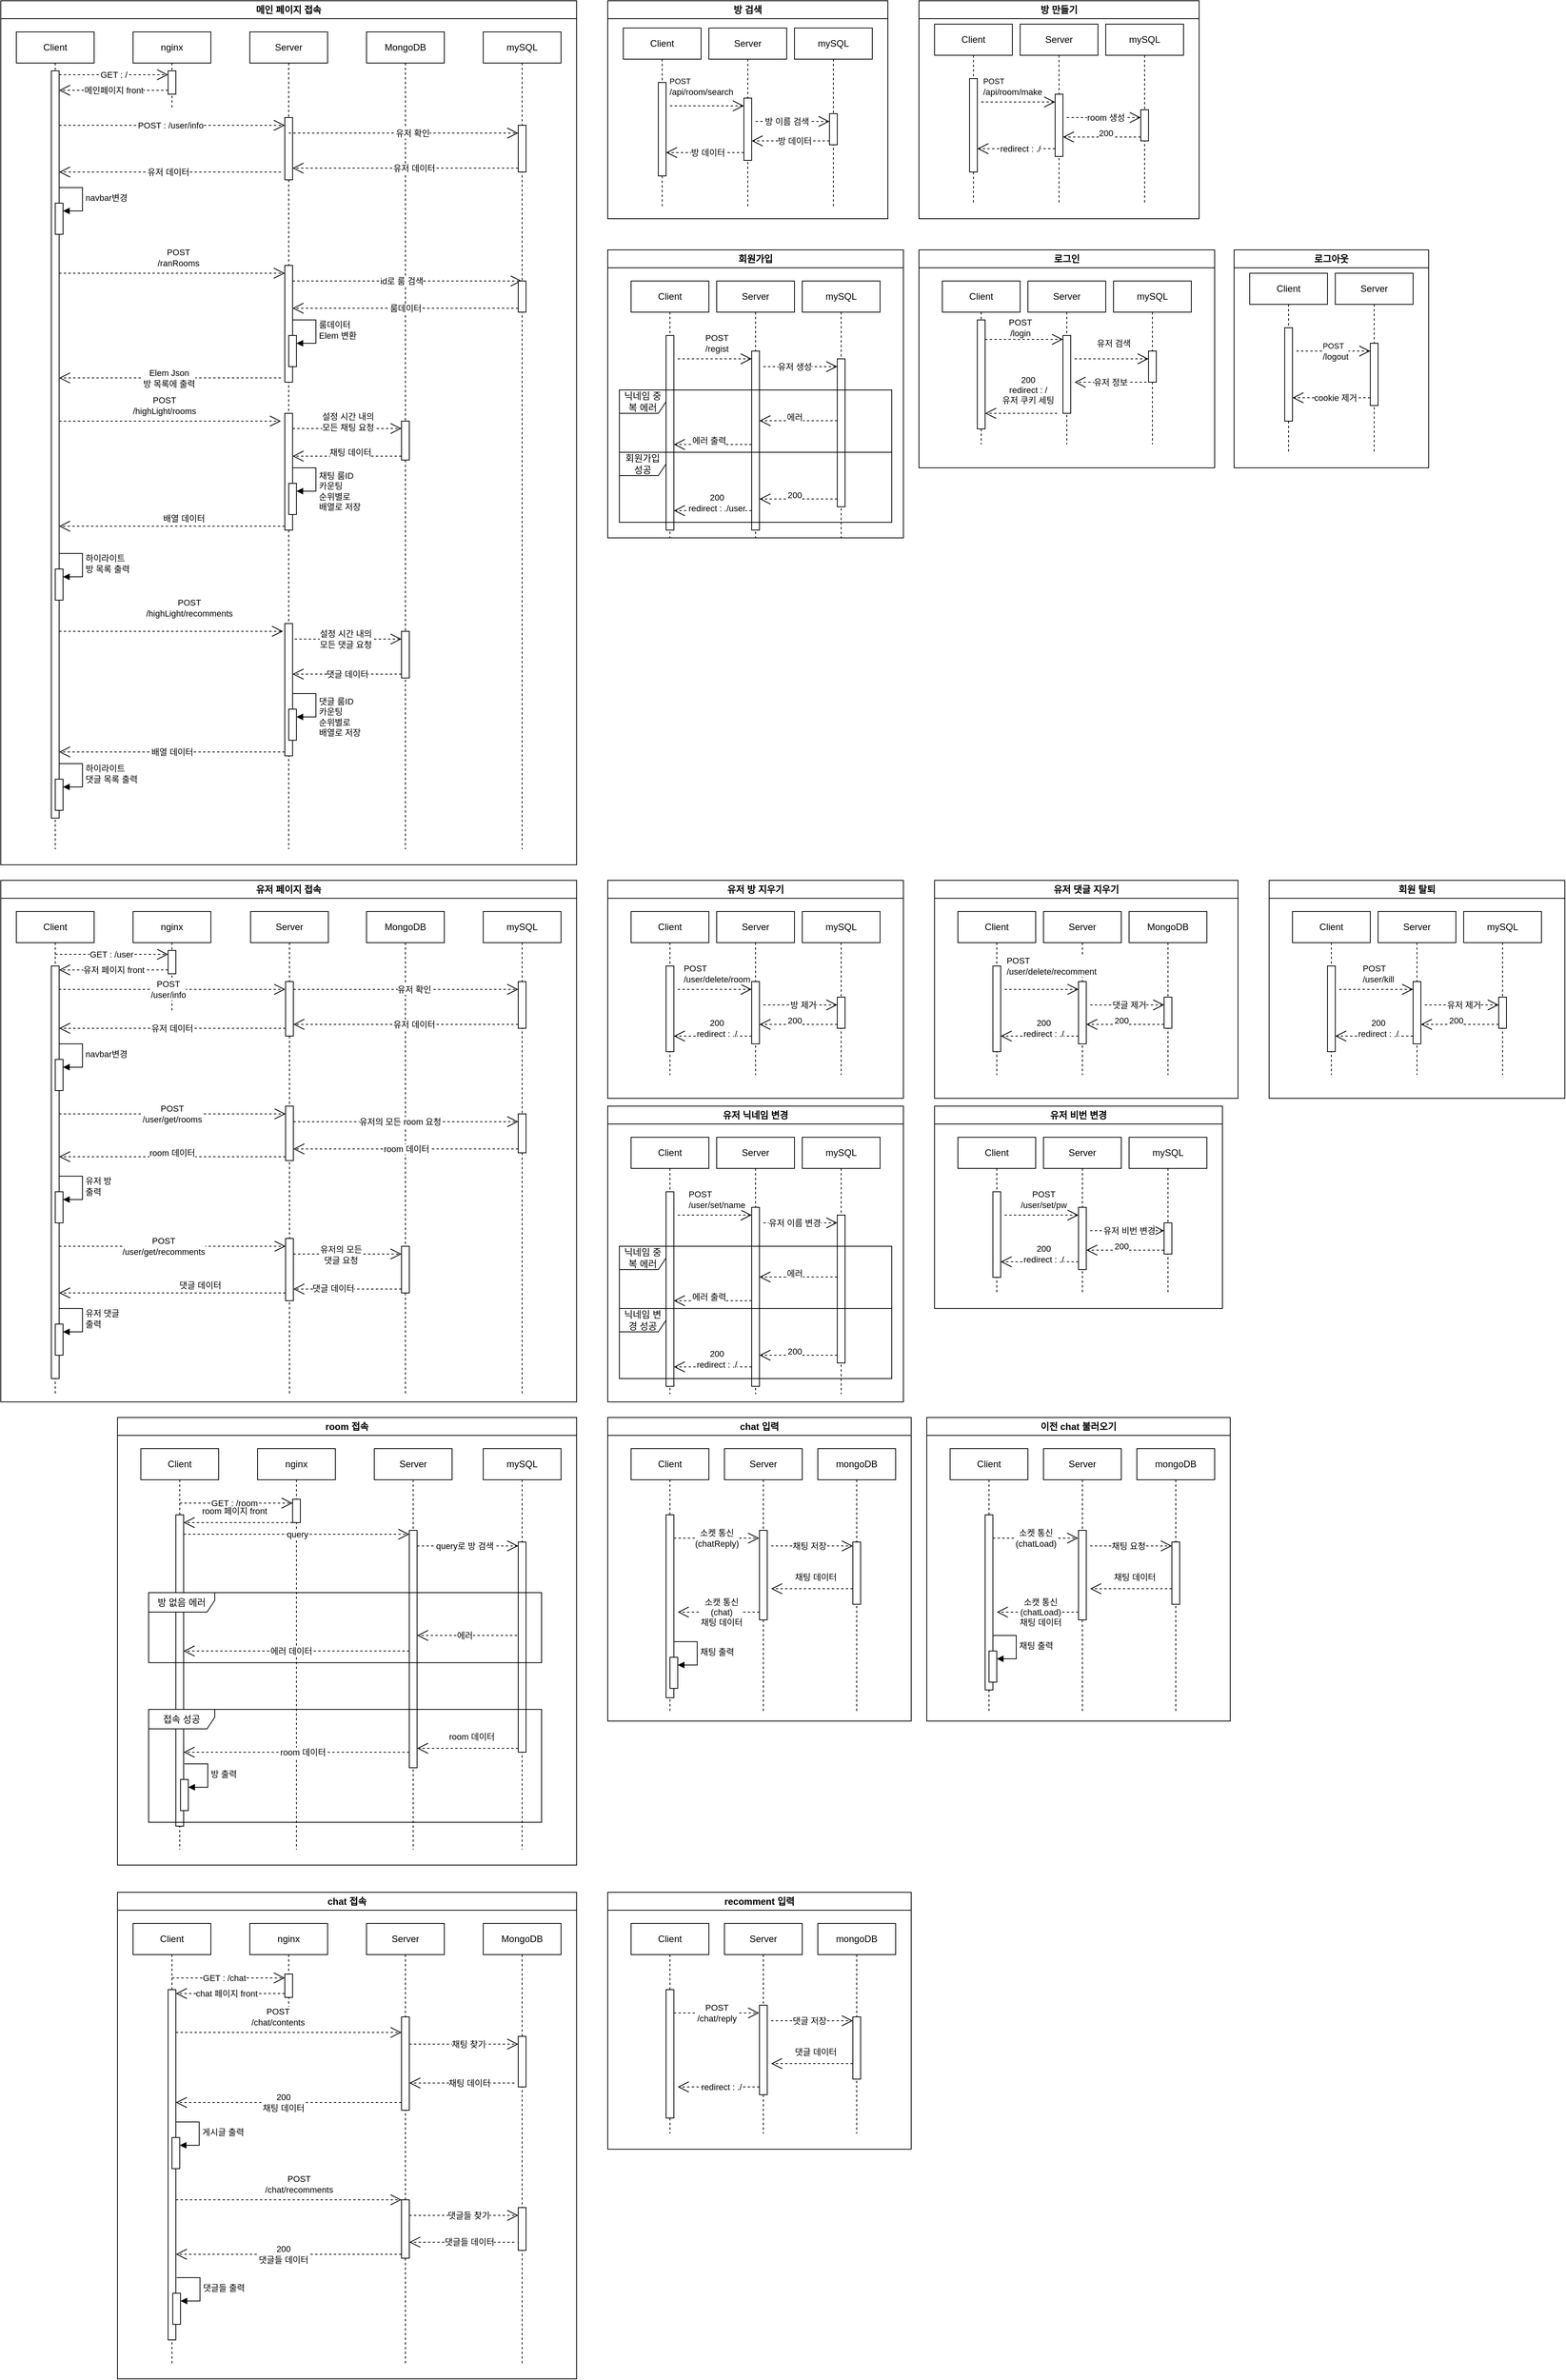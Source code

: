 <mxfile version="24.5.3" type="device">
  <diagram name="페이지-1" id="_-9EEhNZ582oooCMi_qd">
    <mxGraphModel dx="2189" dy="1600" grid="1" gridSize="10" guides="1" tooltips="1" connect="1" arrows="1" fold="1" page="0" pageScale="1" pageWidth="827" pageHeight="1169" background="none" math="0" shadow="0">
      <root>
        <mxCell id="0" />
        <mxCell id="1" parent="0" />
        <mxCell id="s5COHGNMD4PNr6RxPExq-7" value="메인 페이지 접속" style="swimlane;whiteSpace=wrap;html=1;" parent="1" vertex="1">
          <mxGeometry x="-320" y="-120" width="740" height="1110" as="geometry" />
        </mxCell>
        <mxCell id="s5COHGNMD4PNr6RxPExq-2" value="Server" style="shape=umlLifeline;perimeter=lifelinePerimeter;whiteSpace=wrap;html=1;container=0;dropTarget=0;collapsible=0;recursiveResize=0;outlineConnect=0;portConstraint=eastwest;newEdgeStyle={&quot;curved&quot;:0,&quot;rounded&quot;:0};" parent="s5COHGNMD4PNr6RxPExq-7" vertex="1">
          <mxGeometry x="320" y="40" width="100" height="1050" as="geometry" />
        </mxCell>
        <mxCell id="s5COHGNMD4PNr6RxPExq-48" value="" style="html=1;points=[[0,0,0,0,5],[0,1,0,0,-5],[1,0,0,0,5],[1,1,0,0,-5]];perimeter=orthogonalPerimeter;outlineConnect=0;targetShapes=umlLifeline;portConstraint=eastwest;newEdgeStyle={&quot;curved&quot;:0,&quot;rounded&quot;:0};" parent="s5COHGNMD4PNr6RxPExq-7" vertex="1">
          <mxGeometry x="365" y="800" width="10" height="170" as="geometry" />
        </mxCell>
        <mxCell id="s5COHGNMD4PNr6RxPExq-3" value="MongoDB" style="shape=umlLifeline;perimeter=lifelinePerimeter;whiteSpace=wrap;html=1;container=1;dropTarget=0;collapsible=0;recursiveResize=0;outlineConnect=0;portConstraint=eastwest;newEdgeStyle={&quot;curved&quot;:0,&quot;rounded&quot;:0};" parent="s5COHGNMD4PNr6RxPExq-7" vertex="1">
          <mxGeometry x="470" y="40" width="100" height="1050" as="geometry" />
        </mxCell>
        <mxCell id="s5COHGNMD4PNr6RxPExq-47" value="POST&lt;div&gt;/highLight/recomments&lt;/div&gt;" style="endArrow=open;endSize=12;dashed=1;html=1;rounded=0;" parent="s5COHGNMD4PNr6RxPExq-3" source="s5COHGNMD4PNr6RxPExq-12" edge="1">
          <mxGeometry x="0.158" y="30" width="160" relative="1" as="geometry">
            <mxPoint x="-202.28" y="770" as="sourcePoint" />
            <mxPoint x="-107.28" y="770" as="targetPoint" />
            <Array as="points">
              <mxPoint x="-152.28" y="770" />
            </Array>
            <mxPoint as="offset" />
          </mxGeometry>
        </mxCell>
        <mxCell id="s5COHGNMD4PNr6RxPExq-49" value="설정 시간 내의&lt;div&gt;모든 댓글 요청&lt;/div&gt;" style="endArrow=open;endSize=12;dashed=1;html=1;rounded=0;" parent="s5COHGNMD4PNr6RxPExq-3" target="s5COHGNMD4PNr6RxPExq-50" edge="1">
          <mxGeometry x="-0.053" width="160" relative="1" as="geometry">
            <mxPoint x="-92.28" y="780" as="sourcePoint" />
            <mxPoint x="70.0" y="780" as="targetPoint" />
            <Array as="points" />
            <mxPoint as="offset" />
          </mxGeometry>
        </mxCell>
        <mxCell id="s5COHGNMD4PNr6RxPExq-50" value="" style="html=1;points=[[0,0,0,0,5],[0,1,0,0,-5],[1,0,0,0,5],[1,1,0,0,-5]];perimeter=orthogonalPerimeter;outlineConnect=0;targetShapes=umlLifeline;portConstraint=eastwest;newEdgeStyle={&quot;curved&quot;:0,&quot;rounded&quot;:0};" parent="s5COHGNMD4PNr6RxPExq-3" vertex="1">
          <mxGeometry x="45.0" y="770" width="10" height="60" as="geometry" />
        </mxCell>
        <mxCell id="s5COHGNMD4PNr6RxPExq-5" value="nginx" style="shape=umlLifeline;perimeter=lifelinePerimeter;whiteSpace=wrap;html=1;container=1;dropTarget=0;collapsible=0;recursiveResize=0;outlineConnect=0;portConstraint=eastwest;newEdgeStyle={&quot;curved&quot;:0,&quot;rounded&quot;:0};" parent="s5COHGNMD4PNr6RxPExq-7" vertex="1">
          <mxGeometry x="170" y="40" width="100" height="100" as="geometry" />
        </mxCell>
        <mxCell id="s5COHGNMD4PNr6RxPExq-8" value="" style="endArrow=open;endSize=12;dashed=1;html=1;rounded=0;" parent="s5COHGNMD4PNr6RxPExq-7" source="s5COHGNMD4PNr6RxPExq-10" target="s5COHGNMD4PNr6RxPExq-5" edge="1">
          <mxGeometry width="160" relative="1" as="geometry">
            <mxPoint x="310" y="230" as="sourcePoint" />
            <mxPoint x="460" y="230" as="targetPoint" />
            <Array as="points" />
          </mxGeometry>
        </mxCell>
        <mxCell id="s5COHGNMD4PNr6RxPExq-10" value="" style="html=1;points=[[0,0,0,0,5],[0,1,0,0,-5],[1,0,0,0,5],[1,1,0,0,-5]];perimeter=orthogonalPerimeter;outlineConnect=0;targetShapes=umlLifeline;portConstraint=eastwest;newEdgeStyle={&quot;curved&quot;:0,&quot;rounded&quot;:0};" parent="s5COHGNMD4PNr6RxPExq-7" vertex="1">
          <mxGeometry x="215" y="90" width="10" height="30" as="geometry" />
        </mxCell>
        <mxCell id="R-Z4eqtjgslHhxibeGIl-25" value="mySQL" style="shape=umlLifeline;perimeter=lifelinePerimeter;whiteSpace=wrap;html=1;container=1;dropTarget=0;collapsible=0;recursiveResize=0;outlineConnect=0;portConstraint=eastwest;newEdgeStyle={&quot;curved&quot;:0,&quot;rounded&quot;:0};" parent="s5COHGNMD4PNr6RxPExq-7" vertex="1">
          <mxGeometry x="620" y="40" width="100" height="1050" as="geometry" />
        </mxCell>
        <mxCell id="R-Z4eqtjgslHhxibeGIl-10" value="" style="html=1;points=[[0,0,0,0,5],[0,1,0,0,-5],[1,0,0,0,5],[1,1,0,0,-5]];perimeter=orthogonalPerimeter;outlineConnect=0;targetShapes=umlLifeline;portConstraint=eastwest;newEdgeStyle={&quot;curved&quot;:0,&quot;rounded&quot;:0};" parent="s5COHGNMD4PNr6RxPExq-7" vertex="1">
          <mxGeometry x="365" y="150" width="10" height="80" as="geometry" />
        </mxCell>
        <mxCell id="R-Z4eqtjgslHhxibeGIl-12" value="&lt;div&gt;유저 데이터&lt;/div&gt;" style="endArrow=open;endSize=12;dashed=1;html=1;rounded=0;exitX=0;exitY=1;exitDx=0;exitDy=-5;exitPerimeter=0;" parent="s5COHGNMD4PNr6RxPExq-7" target="s5COHGNMD4PNr6RxPExq-12" edge="1">
          <mxGeometry x="0.017" width="160" relative="1" as="geometry">
            <mxPoint x="360" y="220" as="sourcePoint" />
            <mxPoint x="260" y="220" as="targetPoint" />
            <mxPoint as="offset" />
          </mxGeometry>
        </mxCell>
        <mxCell id="s5COHGNMD4PNr6RxPExq-17" value="" style="html=1;points=[[0,0,0,0,5],[0,1,0,0,-5],[1,0,0,0,5],[1,1,0,0,-5]];perimeter=orthogonalPerimeter;outlineConnect=0;targetShapes=umlLifeline;portConstraint=eastwest;newEdgeStyle={&quot;curved&quot;:0,&quot;rounded&quot;:0};" parent="s5COHGNMD4PNr6RxPExq-7" vertex="1">
          <mxGeometry x="365" y="340" width="10" height="150" as="geometry" />
        </mxCell>
        <mxCell id="s5COHGNMD4PNr6RxPExq-40" value="" style="html=1;points=[[0,0,0,0,5],[0,1,0,0,-5],[1,0,0,0,5],[1,1,0,0,-5]];perimeter=orthogonalPerimeter;outlineConnect=0;targetShapes=umlLifeline;portConstraint=eastwest;newEdgeStyle={&quot;curved&quot;:0,&quot;rounded&quot;:0};" parent="s5COHGNMD4PNr6RxPExq-7" vertex="1">
          <mxGeometry x="515" y="540" width="10" height="50" as="geometry" />
        </mxCell>
        <mxCell id="s5COHGNMD4PNr6RxPExq-41" value="" style="endArrow=open;endSize=12;dashed=1;html=1;rounded=0;" parent="s5COHGNMD4PNr6RxPExq-7" target="s5COHGNMD4PNr6RxPExq-40" edge="1">
          <mxGeometry x="0.053" y="10" width="160" relative="1" as="geometry">
            <mxPoint x="375" y="549.5" as="sourcePoint" />
            <mxPoint x="520" y="550" as="targetPoint" />
            <Array as="points" />
            <mxPoint as="offset" />
          </mxGeometry>
        </mxCell>
        <mxCell id="R-Z4eqtjgslHhxibeGIl-28" value="설정 시간 내의&lt;div&gt;모든 채팅 요청&lt;/div&gt;" style="edgeLabel;html=1;align=center;verticalAlign=middle;resizable=0;points=[];" parent="s5COHGNMD4PNr6RxPExq-41" vertex="1" connectable="0">
          <mxGeometry x="-0.12" y="-1" relative="1" as="geometry">
            <mxPoint x="9" y="-10" as="offset" />
          </mxGeometry>
        </mxCell>
        <mxCell id="s5COHGNMD4PNr6RxPExq-42" value="" style="html=1;points=[[0,0,0,0,5],[0,1,0,0,-5],[1,0,0,0,5],[1,1,0,0,-5]];perimeter=orthogonalPerimeter;outlineConnect=0;targetShapes=umlLifeline;portConstraint=eastwest;newEdgeStyle={&quot;curved&quot;:0,&quot;rounded&quot;:0};" parent="s5COHGNMD4PNr6RxPExq-7" vertex="1">
          <mxGeometry x="365" y="530" width="10" height="150" as="geometry" />
        </mxCell>
        <mxCell id="s5COHGNMD4PNr6RxPExq-43" value="POST&lt;div&gt;/highLight/rooms&lt;/div&gt;" style="endArrow=open;endSize=12;dashed=1;html=1;rounded=0;" parent="s5COHGNMD4PNr6RxPExq-7" source="s5COHGNMD4PNr6RxPExq-12" edge="1">
          <mxGeometry x="-0.053" y="20" width="160" relative="1" as="geometry">
            <mxPoint x="265" y="540" as="sourcePoint" />
            <mxPoint x="360" y="540" as="targetPoint" />
            <Array as="points">
              <mxPoint x="315" y="540" />
            </Array>
            <mxPoint as="offset" />
          </mxGeometry>
        </mxCell>
        <mxCell id="R-Z4eqtjgslHhxibeGIl-23" value="" style="html=1;points=[[0,0,0,0,5],[0,1,0,0,-5],[1,0,0,0,5],[1,1,0,0,-5]];perimeter=orthogonalPerimeter;outlineConnect=0;targetShapes=umlLifeline;portConstraint=eastwest;newEdgeStyle={&quot;curved&quot;:0,&quot;rounded&quot;:0};" parent="s5COHGNMD4PNr6RxPExq-7" vertex="1">
          <mxGeometry x="370" y="430" width="10" height="40" as="geometry" />
        </mxCell>
        <mxCell id="R-Z4eqtjgslHhxibeGIl-24" value="룸데이터&lt;div&gt;Elem 변환&lt;/div&gt;" style="html=1;align=left;spacingLeft=2;endArrow=block;rounded=0;edgeStyle=orthogonalEdgeStyle;curved=0;rounded=0;" parent="s5COHGNMD4PNr6RxPExq-7" target="R-Z4eqtjgslHhxibeGIl-23" edge="1">
          <mxGeometry relative="1" as="geometry">
            <mxPoint x="375" y="410" as="sourcePoint" />
            <Array as="points">
              <mxPoint x="405" y="440" />
            </Array>
          </mxGeometry>
        </mxCell>
        <mxCell id="R-Z4eqtjgslHhxibeGIl-29" value="" style="html=1;points=[[0,0,0,0,5],[0,1,0,0,-5],[1,0,0,0,5],[1,1,0,0,-5]];perimeter=orthogonalPerimeter;outlineConnect=0;targetShapes=umlLifeline;portConstraint=eastwest;newEdgeStyle={&quot;curved&quot;:0,&quot;rounded&quot;:0};" parent="s5COHGNMD4PNr6RxPExq-7" vertex="1">
          <mxGeometry x="370" y="620" width="10" height="40" as="geometry" />
        </mxCell>
        <mxCell id="R-Z4eqtjgslHhxibeGIl-30" value="채팅 룸ID&lt;div&gt;카운팅&lt;/div&gt;&lt;div&gt;순위별로&lt;/div&gt;&lt;div&gt;배열로 저장&lt;/div&gt;" style="html=1;align=left;spacingLeft=2;endArrow=block;rounded=0;edgeStyle=orthogonalEdgeStyle;curved=0;rounded=0;" parent="s5COHGNMD4PNr6RxPExq-7" target="R-Z4eqtjgslHhxibeGIl-29" edge="1">
          <mxGeometry x="0.412" relative="1" as="geometry">
            <mxPoint x="375" y="600" as="sourcePoint" />
            <Array as="points">
              <mxPoint x="405" y="630" />
            </Array>
            <mxPoint as="offset" />
          </mxGeometry>
        </mxCell>
        <mxCell id="s5COHGNMD4PNr6RxPExq-20" value="id로 룸 검색" style="endArrow=open;endSize=12;dashed=1;html=1;rounded=0;" parent="s5COHGNMD4PNr6RxPExq-7" edge="1">
          <mxGeometry x="-0.053" width="160" relative="1" as="geometry">
            <mxPoint x="375" y="360" as="sourcePoint" />
            <mxPoint x="669.5" y="360" as="targetPoint" />
            <Array as="points" />
            <mxPoint as="offset" />
          </mxGeometry>
        </mxCell>
        <mxCell id="s5COHGNMD4PNr6RxPExq-22" value="Elem Json&lt;div&gt;방 목록에 출력&lt;/div&gt;" style="endArrow=open;endSize=12;dashed=1;html=1;rounded=0;exitX=0;exitY=1;exitDx=0;exitDy=-5;exitPerimeter=0;" parent="s5COHGNMD4PNr6RxPExq-7" target="s5COHGNMD4PNr6RxPExq-12" edge="1">
          <mxGeometry x="0.009" width="160" relative="1" as="geometry">
            <mxPoint x="360" y="484.52" as="sourcePoint" />
            <mxPoint x="260" y="484.52" as="targetPoint" />
            <mxPoint as="offset" />
          </mxGeometry>
        </mxCell>
        <mxCell id="s5COHGNMD4PNr6RxPExq-19" value="" style="html=1;points=[[0,0,0,0,5],[0,1,0,0,-5],[1,0,0,0,5],[1,1,0,0,-5]];perimeter=orthogonalPerimeter;outlineConnect=0;targetShapes=umlLifeline;portConstraint=eastwest;newEdgeStyle={&quot;curved&quot;:0,&quot;rounded&quot;:0};" parent="s5COHGNMD4PNr6RxPExq-7" vertex="1">
          <mxGeometry x="665" y="360" width="10" height="40" as="geometry" />
        </mxCell>
        <mxCell id="R-Z4eqtjgslHhxibeGIl-39" value="" style="html=1;points=[[0,0,0,0,5],[0,1,0,0,-5],[1,0,0,0,5],[1,1,0,0,-5]];perimeter=orthogonalPerimeter;outlineConnect=0;targetShapes=umlLifeline;portConstraint=eastwest;newEdgeStyle={&quot;curved&quot;:0,&quot;rounded&quot;:0};" parent="s5COHGNMD4PNr6RxPExq-7" vertex="1">
          <mxGeometry x="665" y="160" width="10" height="60" as="geometry" />
        </mxCell>
        <mxCell id="s5COHGNMD4PNr6RxPExq-21" value="룸데이터" style="endArrow=open;endSize=12;dashed=1;html=1;rounded=0;exitX=0;exitY=1;exitDx=0;exitDy=-5;exitPerimeter=0;" parent="s5COHGNMD4PNr6RxPExq-7" source="s5COHGNMD4PNr6RxPExq-19" target="s5COHGNMD4PNr6RxPExq-17" edge="1">
          <mxGeometry width="160" relative="1" as="geometry">
            <mxPoint x="595" y="440" as="sourcePoint" />
            <mxPoint x="755" y="440" as="targetPoint" />
            <mxPoint as="offset" />
          </mxGeometry>
        </mxCell>
        <mxCell id="s5COHGNMD4PNr6RxPExq-44" value="" style="endArrow=open;endSize=12;dashed=1;html=1;rounded=0;exitX=0;exitY=1;exitDx=0;exitDy=-5;exitPerimeter=0;" parent="s5COHGNMD4PNr6RxPExq-7" source="s5COHGNMD4PNr6RxPExq-40" target="s5COHGNMD4PNr6RxPExq-42" edge="1">
          <mxGeometry x="-0.3" y="-10" width="160" relative="1" as="geometry">
            <mxPoint x="537.28" y="580" as="sourcePoint" />
            <mxPoint x="370" y="580" as="targetPoint" />
            <mxPoint as="offset" />
          </mxGeometry>
        </mxCell>
        <mxCell id="R-Z4eqtjgslHhxibeGIl-33" value="채팅 데이터" style="edgeLabel;html=1;align=center;verticalAlign=middle;resizable=0;points=[];" parent="s5COHGNMD4PNr6RxPExq-44" vertex="1" connectable="0">
          <mxGeometry x="-0.222" y="-1" relative="1" as="geometry">
            <mxPoint x="-12" y="-4" as="offset" />
          </mxGeometry>
        </mxCell>
        <mxCell id="R-Z4eqtjgslHhxibeGIl-38" value="유저 확인" style="endArrow=open;endSize=12;dashed=1;html=1;rounded=0;" parent="s5COHGNMD4PNr6RxPExq-7" target="R-Z4eqtjgslHhxibeGIl-39" edge="1">
          <mxGeometry x="0.073" width="160" relative="1" as="geometry">
            <mxPoint x="370" y="170" as="sourcePoint" />
            <mxPoint x="465" y="170" as="targetPoint" />
            <Array as="points">
              <mxPoint x="420" y="170" />
            </Array>
            <mxPoint as="offset" />
          </mxGeometry>
        </mxCell>
        <mxCell id="R-Z4eqtjgslHhxibeGIl-40" value="&lt;div&gt;유저 데이터&lt;/div&gt;" style="endArrow=open;endSize=12;dashed=1;html=1;rounded=0;exitX=0;exitY=1;exitDx=0;exitDy=-5;exitPerimeter=0;" parent="s5COHGNMD4PNr6RxPExq-7" source="R-Z4eqtjgslHhxibeGIl-39" target="R-Z4eqtjgslHhxibeGIl-10" edge="1">
          <mxGeometry x="-0.073" width="160" relative="1" as="geometry">
            <mxPoint x="570" y="210" as="sourcePoint" />
            <mxPoint x="470" y="210" as="targetPoint" />
            <mxPoint as="offset" />
          </mxGeometry>
        </mxCell>
        <mxCell id="s5COHGNMD4PNr6RxPExq-51" value="댓글 데이터" style="endArrow=open;endSize=12;dashed=1;html=1;rounded=0;exitX=0;exitY=1;exitDx=0;exitDy=-5;exitPerimeter=0;" parent="s5COHGNMD4PNr6RxPExq-7" source="s5COHGNMD4PNr6RxPExq-50" target="s5COHGNMD4PNr6RxPExq-48" edge="1">
          <mxGeometry width="160" relative="1" as="geometry">
            <mxPoint x="540.0" y="860" as="sourcePoint" />
            <mxPoint x="372.72" y="860" as="targetPoint" />
            <mxPoint as="offset" />
          </mxGeometry>
        </mxCell>
        <mxCell id="R-Z4eqtjgslHhxibeGIl-35" value="댓글 룸ID&lt;div&gt;카운팅&lt;/div&gt;&lt;div&gt;순위별로&lt;/div&gt;&lt;div&gt;배열로 저장&lt;/div&gt;" style="html=1;align=left;spacingLeft=2;endArrow=block;rounded=0;edgeStyle=orthogonalEdgeStyle;curved=0;rounded=0;" parent="s5COHGNMD4PNr6RxPExq-7" target="R-Z4eqtjgslHhxibeGIl-34" edge="1">
          <mxGeometry x="0.412" relative="1" as="geometry">
            <mxPoint x="375" y="890" as="sourcePoint" />
            <Array as="points">
              <mxPoint x="405" y="920" />
            </Array>
            <mxPoint as="offset" />
          </mxGeometry>
        </mxCell>
        <mxCell id="R-Z4eqtjgslHhxibeGIl-34" value="" style="html=1;points=[[0,0,0,0,5],[0,1,0,0,-5],[1,0,0,0,5],[1,1,0,0,-5]];perimeter=orthogonalPerimeter;outlineConnect=0;targetShapes=umlLifeline;portConstraint=eastwest;newEdgeStyle={&quot;curved&quot;:0,&quot;rounded&quot;:0};" parent="s5COHGNMD4PNr6RxPExq-7" vertex="1">
          <mxGeometry x="370" y="910" width="10" height="40" as="geometry" />
        </mxCell>
        <mxCell id="s5COHGNMD4PNr6RxPExq-1" value="Client" style="shape=umlLifeline;perimeter=lifelinePerimeter;whiteSpace=wrap;html=1;container=0;dropTarget=0;collapsible=0;recursiveResize=0;outlineConnect=0;portConstraint=eastwest;newEdgeStyle={&quot;curved&quot;:0,&quot;rounded&quot;:0};" parent="s5COHGNMD4PNr6RxPExq-7" vertex="1">
          <mxGeometry x="20" y="40" width="100" height="1050" as="geometry" />
        </mxCell>
        <mxCell id="s5COHGNMD4PNr6RxPExq-12" value="" style="html=1;points=[[0,0,0,0,5],[0,1,0,0,-5],[1,0,0,0,5],[1,1,0,0,-5]];perimeter=orthogonalPerimeter;outlineConnect=0;targetShapes=umlLifeline;portConstraint=eastwest;newEdgeStyle={&quot;curved&quot;:0,&quot;rounded&quot;:0};" parent="s5COHGNMD4PNr6RxPExq-7" vertex="1">
          <mxGeometry x="65" y="90" width="10" height="960" as="geometry" />
        </mxCell>
        <mxCell id="R-Z4eqtjgslHhxibeGIl-20" value="navbar변경" style="html=1;align=left;spacingLeft=2;endArrow=block;rounded=0;edgeStyle=orthogonalEdgeStyle;curved=0;rounded=0;" parent="s5COHGNMD4PNr6RxPExq-7" target="R-Z4eqtjgslHhxibeGIl-19" edge="1">
          <mxGeometry relative="1" as="geometry">
            <mxPoint x="75" y="240" as="sourcePoint" />
            <Array as="points">
              <mxPoint x="105" y="270" />
            </Array>
          </mxGeometry>
        </mxCell>
        <mxCell id="R-Z4eqtjgslHhxibeGIl-19" value="" style="html=1;points=[[0,0,0,0,5],[0,1,0,0,-5],[1,0,0,0,5],[1,1,0,0,-5]];perimeter=orthogonalPerimeter;outlineConnect=0;targetShapes=umlLifeline;portConstraint=eastwest;newEdgeStyle={&quot;curved&quot;:0,&quot;rounded&quot;:0};" parent="s5COHGNMD4PNr6RxPExq-7" vertex="1">
          <mxGeometry x="70" y="260" width="10" height="40" as="geometry" />
        </mxCell>
        <mxCell id="R-Z4eqtjgslHhxibeGIl-36" value="하이라이트&lt;div&gt;댓글 목록 출력&lt;/div&gt;" style="html=1;align=left;spacingLeft=2;endArrow=block;rounded=0;edgeStyle=orthogonalEdgeStyle;curved=0;rounded=0;" parent="s5COHGNMD4PNr6RxPExq-7" target="R-Z4eqtjgslHhxibeGIl-37" edge="1">
          <mxGeometry relative="1" as="geometry">
            <mxPoint x="75" y="980" as="sourcePoint" />
            <Array as="points">
              <mxPoint x="105" y="1010" />
            </Array>
          </mxGeometry>
        </mxCell>
        <mxCell id="R-Z4eqtjgslHhxibeGIl-37" value="" style="html=1;points=[[0,0,0,0,5],[0,1,0,0,-5],[1,0,0,0,5],[1,1,0,0,-5]];perimeter=orthogonalPerimeter;outlineConnect=0;targetShapes=umlLifeline;portConstraint=eastwest;newEdgeStyle={&quot;curved&quot;:0,&quot;rounded&quot;:0};" parent="s5COHGNMD4PNr6RxPExq-7" vertex="1">
          <mxGeometry x="70" y="1000" width="10" height="40" as="geometry" />
        </mxCell>
        <mxCell id="R-Z4eqtjgslHhxibeGIl-32" value="하이라이트&lt;div&gt;방 목록 출력&lt;/div&gt;" style="html=1;align=left;spacingLeft=2;endArrow=block;rounded=0;edgeStyle=orthogonalEdgeStyle;curved=0;rounded=0;" parent="s5COHGNMD4PNr6RxPExq-7" target="R-Z4eqtjgslHhxibeGIl-31" edge="1">
          <mxGeometry relative="1" as="geometry">
            <mxPoint x="75" y="710" as="sourcePoint" />
            <Array as="points">
              <mxPoint x="105" y="740" />
            </Array>
          </mxGeometry>
        </mxCell>
        <mxCell id="R-Z4eqtjgslHhxibeGIl-31" value="" style="html=1;points=[[0,0,0,0,5],[0,1,0,0,-5],[1,0,0,0,5],[1,1,0,0,-5]];perimeter=orthogonalPerimeter;outlineConnect=0;targetShapes=umlLifeline;portConstraint=eastwest;newEdgeStyle={&quot;curved&quot;:0,&quot;rounded&quot;:0};" parent="s5COHGNMD4PNr6RxPExq-7" vertex="1">
          <mxGeometry x="70" y="730" width="10" height="40" as="geometry" />
        </mxCell>
        <mxCell id="s5COHGNMD4PNr6RxPExq-16" value="메인페이지 front" style="endArrow=open;endSize=12;dashed=1;html=1;rounded=0;exitX=0;exitY=1;exitDx=0;exitDy=-5;exitPerimeter=0;" parent="s5COHGNMD4PNr6RxPExq-7" source="s5COHGNMD4PNr6RxPExq-10" target="s5COHGNMD4PNr6RxPExq-12" edge="1">
          <mxGeometry width="160" relative="1" as="geometry">
            <mxPoint x="240" y="115" as="sourcePoint" />
            <mxPoint x="90" y="110" as="targetPoint" />
            <Array as="points" />
          </mxGeometry>
        </mxCell>
        <mxCell id="s5COHGNMD4PNr6RxPExq-15" value="GET : /" style="endArrow=open;endSize=12;dashed=1;html=1;rounded=0;entryX=0;entryY=0;entryDx=0;entryDy=5;entryPerimeter=0;" parent="s5COHGNMD4PNr6RxPExq-7" source="s5COHGNMD4PNr6RxPExq-12" target="s5COHGNMD4PNr6RxPExq-10" edge="1">
          <mxGeometry width="160" relative="1" as="geometry">
            <mxPoint x="70" y="95" as="sourcePoint" />
            <mxPoint x="210" y="95" as="targetPoint" />
          </mxGeometry>
        </mxCell>
        <mxCell id="R-Z4eqtjgslHhxibeGIl-11" value="POST : /user/info" style="endArrow=open;endSize=12;dashed=1;html=1;rounded=0;" parent="s5COHGNMD4PNr6RxPExq-7" source="s5COHGNMD4PNr6RxPExq-12" target="R-Z4eqtjgslHhxibeGIl-10" edge="1">
          <mxGeometry x="-0.017" width="160" relative="1" as="geometry">
            <mxPoint x="265" y="160" as="sourcePoint" />
            <mxPoint x="260" y="145" as="targetPoint" />
            <Array as="points">
              <mxPoint x="315" y="160" />
            </Array>
            <mxPoint as="offset" />
          </mxGeometry>
        </mxCell>
        <mxCell id="s5COHGNMD4PNr6RxPExq-18" value="POST&lt;div&gt;/ranRooms&lt;/div&gt;" style="endArrow=open;endSize=12;dashed=1;html=1;rounded=0;" parent="s5COHGNMD4PNr6RxPExq-7" source="s5COHGNMD4PNr6RxPExq-12" target="s5COHGNMD4PNr6RxPExq-17" edge="1">
          <mxGeometry x="0.053" y="20" width="160" relative="1" as="geometry">
            <mxPoint x="265" y="350" as="sourcePoint" />
            <mxPoint x="260" y="335" as="targetPoint" />
            <Array as="points">
              <mxPoint x="315" y="350" />
            </Array>
            <mxPoint as="offset" />
          </mxGeometry>
        </mxCell>
        <mxCell id="s5COHGNMD4PNr6RxPExq-45" value="배열 데이터" style="endArrow=open;endSize=12;dashed=1;html=1;rounded=0;exitX=0;exitY=1;exitDx=0;exitDy=-5;exitPerimeter=0;" parent="s5COHGNMD4PNr6RxPExq-7" source="s5COHGNMD4PNr6RxPExq-42" target="s5COHGNMD4PNr6RxPExq-12" edge="1">
          <mxGeometry x="-0.1" y="-10" width="160" relative="1" as="geometry">
            <mxPoint x="360" y="650" as="sourcePoint" />
            <mxPoint x="260" y="650" as="targetPoint" />
            <mxPoint as="offset" />
          </mxGeometry>
        </mxCell>
        <mxCell id="s5COHGNMD4PNr6RxPExq-52" value="배열 데이터" style="endArrow=open;endSize=12;dashed=1;html=1;rounded=0;exitX=0;exitY=1;exitDx=0;exitDy=-5;exitPerimeter=0;" parent="s5COHGNMD4PNr6RxPExq-7" source="s5COHGNMD4PNr6RxPExq-48" target="s5COHGNMD4PNr6RxPExq-12" edge="1">
          <mxGeometry width="160" relative="1" as="geometry">
            <mxPoint x="345" y="990" as="sourcePoint" />
            <mxPoint x="245.0" y="990" as="targetPoint" />
            <mxPoint as="offset" />
          </mxGeometry>
        </mxCell>
        <mxCell id="s5COHGNMD4PNr6RxPExq-59" value="&lt;div&gt;방 검색&lt;/div&gt;" style="swimlane;whiteSpace=wrap;html=1;" parent="1" vertex="1">
          <mxGeometry x="460" y="-120" width="360" height="280" as="geometry" />
        </mxCell>
        <mxCell id="s5COHGNMD4PNr6RxPExq-53" value="Client" style="shape=umlLifeline;perimeter=lifelinePerimeter;whiteSpace=wrap;html=1;container=1;dropTarget=0;collapsible=0;recursiveResize=0;outlineConnect=0;portConstraint=eastwest;newEdgeStyle={&quot;curved&quot;:0,&quot;rounded&quot;:0};" parent="s5COHGNMD4PNr6RxPExq-59" vertex="1">
          <mxGeometry x="20" y="35" width="100" height="230" as="geometry" />
        </mxCell>
        <mxCell id="s5COHGNMD4PNr6RxPExq-54" value="Server" style="shape=umlLifeline;perimeter=lifelinePerimeter;whiteSpace=wrap;html=1;container=1;dropTarget=0;collapsible=0;recursiveResize=0;outlineConnect=0;portConstraint=eastwest;newEdgeStyle={&quot;curved&quot;:0,&quot;rounded&quot;:0};" parent="s5COHGNMD4PNr6RxPExq-59" vertex="1">
          <mxGeometry x="130" y="35" width="100" height="230" as="geometry" />
        </mxCell>
        <mxCell id="s5COHGNMD4PNr6RxPExq-55" value="mySQL" style="shape=umlLifeline;perimeter=lifelinePerimeter;whiteSpace=wrap;html=1;container=1;dropTarget=0;collapsible=0;recursiveResize=0;outlineConnect=0;portConstraint=eastwest;newEdgeStyle={&quot;curved&quot;:0,&quot;rounded&quot;:0};" parent="s5COHGNMD4PNr6RxPExq-59" vertex="1">
          <mxGeometry x="240" y="35" width="100" height="230" as="geometry" />
        </mxCell>
        <mxCell id="s5COHGNMD4PNr6RxPExq-56" value="" style="html=1;points=[[0,0,0,0,5],[0,1,0,0,-5],[1,0,0,0,5],[1,1,0,0,-5]];perimeter=orthogonalPerimeter;outlineConnect=0;targetShapes=umlLifeline;portConstraint=eastwest;newEdgeStyle={&quot;curved&quot;:0,&quot;rounded&quot;:0};" parent="s5COHGNMD4PNr6RxPExq-55" vertex="1">
          <mxGeometry x="45" y="110" width="10" height="40" as="geometry" />
        </mxCell>
        <mxCell id="s5COHGNMD4PNr6RxPExq-57" value="방 이름 검색" style="endArrow=open;endSize=12;dashed=1;html=1;rounded=0;" parent="s5COHGNMD4PNr6RxPExq-55" target="s5COHGNMD4PNr6RxPExq-56" edge="1">
          <mxGeometry x="-0.158" width="160" relative="1" as="geometry">
            <mxPoint x="-50" y="120" as="sourcePoint" />
            <mxPoint x="-55" y="105" as="targetPoint" />
            <Array as="points" />
            <mxPoint as="offset" />
          </mxGeometry>
        </mxCell>
        <mxCell id="s5COHGNMD4PNr6RxPExq-60" value="" style="endArrow=open;endSize=12;dashed=1;html=1;rounded=0;" parent="s5COHGNMD4PNr6RxPExq-59" edge="1">
          <mxGeometry width="160" relative="1" as="geometry">
            <mxPoint x="69.5" y="100" as="sourcePoint" />
            <mxPoint x="69.5" y="100" as="targetPoint" />
            <Array as="points" />
          </mxGeometry>
        </mxCell>
        <mxCell id="s5COHGNMD4PNr6RxPExq-62" value="" style="html=1;points=[[0,0,0,0,5],[0,1,0,0,-5],[1,0,0,0,5],[1,1,0,0,-5]];perimeter=orthogonalPerimeter;outlineConnect=0;targetShapes=umlLifeline;portConstraint=eastwest;newEdgeStyle={&quot;curved&quot;:0,&quot;rounded&quot;:0};" parent="s5COHGNMD4PNr6RxPExq-59" vertex="1">
          <mxGeometry x="65" y="105" width="10" height="120" as="geometry" />
        </mxCell>
        <mxCell id="s5COHGNMD4PNr6RxPExq-65" value="" style="html=1;points=[[0,0,0,0,5],[0,1,0,0,-5],[1,0,0,0,5],[1,1,0,0,-5]];perimeter=orthogonalPerimeter;outlineConnect=0;targetShapes=umlLifeline;portConstraint=eastwest;newEdgeStyle={&quot;curved&quot;:0,&quot;rounded&quot;:0};" parent="s5COHGNMD4PNr6RxPExq-59" vertex="1">
          <mxGeometry x="175" y="125" width="10" height="80" as="geometry" />
        </mxCell>
        <mxCell id="s5COHGNMD4PNr6RxPExq-66" value="&lt;div style=&quot;text-align: left;&quot;&gt;&lt;font style=&quot;font-size: 10px;&quot; face=&quot;Arial&quot;&gt;&lt;span style=&quot;white-space: pre-wrap;&quot;&gt;POST&lt;/span&gt;&lt;/font&gt;&lt;/div&gt;&lt;span style=&quot;white-space: pre-wrap; font-family: Arial; text-align: left;&quot;&gt;&lt;font style=&quot;font-size: 11px;&quot;&gt;/api/&lt;font style=&quot;&quot;&gt;room&lt;/font&gt;/search&lt;/font&gt;&lt;/span&gt;" style="endArrow=open;endSize=12;dashed=1;html=1;rounded=0;" parent="s5COHGNMD4PNr6RxPExq-59" target="s5COHGNMD4PNr6RxPExq-65" edge="1">
          <mxGeometry x="-0.158" y="25" width="160" relative="1" as="geometry">
            <mxPoint x="80" y="135" as="sourcePoint" />
            <mxPoint x="75" y="120" as="targetPoint" />
            <Array as="points">
              <mxPoint x="130" y="135" />
            </Array>
            <mxPoint as="offset" />
          </mxGeometry>
        </mxCell>
        <mxCell id="s5COHGNMD4PNr6RxPExq-67" value="방 데이터" style="endArrow=open;endSize=12;dashed=1;html=1;rounded=0;exitX=0;exitY=1;exitDx=0;exitDy=-5;exitPerimeter=0;" parent="s5COHGNMD4PNr6RxPExq-59" source="s5COHGNMD4PNr6RxPExq-56" target="s5COHGNMD4PNr6RxPExq-65" edge="1">
          <mxGeometry x="-0.1" width="160" relative="1" as="geometry">
            <mxPoint x="410" y="225" as="sourcePoint" />
            <mxPoint x="570" y="225" as="targetPoint" />
            <mxPoint as="offset" />
          </mxGeometry>
        </mxCell>
        <mxCell id="s5COHGNMD4PNr6RxPExq-68" value="방 데이터&amp;nbsp;" style="endArrow=open;endSize=12;dashed=1;html=1;rounded=0;exitX=0;exitY=1;exitDx=0;exitDy=-5;exitPerimeter=0;" parent="s5COHGNMD4PNr6RxPExq-59" edge="1">
          <mxGeometry x="-0.1" width="160" relative="1" as="geometry">
            <mxPoint x="175" y="195" as="sourcePoint" />
            <mxPoint x="75" y="195" as="targetPoint" />
            <mxPoint as="offset" />
          </mxGeometry>
        </mxCell>
        <mxCell id="s5COHGNMD4PNr6RxPExq-86" value="방 만들기" style="swimlane;whiteSpace=wrap;html=1;" parent="1" vertex="1">
          <mxGeometry x="860" y="-120" width="360" height="280" as="geometry" />
        </mxCell>
        <mxCell id="s5COHGNMD4PNr6RxPExq-81" value="Client" style="shape=umlLifeline;perimeter=lifelinePerimeter;whiteSpace=wrap;html=1;container=1;dropTarget=0;collapsible=0;recursiveResize=0;outlineConnect=0;portConstraint=eastwest;newEdgeStyle={&quot;curved&quot;:0,&quot;rounded&quot;:0};" parent="s5COHGNMD4PNr6RxPExq-86" vertex="1">
          <mxGeometry x="20" y="30" width="100" height="230" as="geometry" />
        </mxCell>
        <mxCell id="s5COHGNMD4PNr6RxPExq-82" value="Server" style="shape=umlLifeline;perimeter=lifelinePerimeter;whiteSpace=wrap;html=1;container=1;dropTarget=0;collapsible=0;recursiveResize=0;outlineConnect=0;portConstraint=eastwest;newEdgeStyle={&quot;curved&quot;:0,&quot;rounded&quot;:0};" parent="s5COHGNMD4PNr6RxPExq-86" vertex="1">
          <mxGeometry x="130" y="30" width="100" height="230" as="geometry" />
        </mxCell>
        <mxCell id="s5COHGNMD4PNr6RxPExq-83" value="mySQL" style="shape=umlLifeline;perimeter=lifelinePerimeter;whiteSpace=wrap;html=1;container=1;dropTarget=0;collapsible=0;recursiveResize=0;outlineConnect=0;portConstraint=eastwest;newEdgeStyle={&quot;curved&quot;:0,&quot;rounded&quot;:0};" parent="s5COHGNMD4PNr6RxPExq-86" vertex="1">
          <mxGeometry x="240" y="30" width="100" height="230" as="geometry" />
        </mxCell>
        <mxCell id="s5COHGNMD4PNr6RxPExq-84" value="" style="html=1;points=[[0,0,0,0,5],[0,1,0,0,-5],[1,0,0,0,5],[1,1,0,0,-5]];perimeter=orthogonalPerimeter;outlineConnect=0;targetShapes=umlLifeline;portConstraint=eastwest;newEdgeStyle={&quot;curved&quot;:0,&quot;rounded&quot;:0};" parent="s5COHGNMD4PNr6RxPExq-83" vertex="1">
          <mxGeometry x="45" y="110" width="10" height="40" as="geometry" />
        </mxCell>
        <mxCell id="s5COHGNMD4PNr6RxPExq-85" value="room 생성" style="endArrow=open;endSize=12;dashed=1;html=1;rounded=0;" parent="s5COHGNMD4PNr6RxPExq-83" target="s5COHGNMD4PNr6RxPExq-84" edge="1">
          <mxGeometry x="0.053" width="160" relative="1" as="geometry">
            <mxPoint x="-50" y="120" as="sourcePoint" />
            <mxPoint x="-55" y="105" as="targetPoint" />
            <Array as="points" />
            <mxPoint as="offset" />
          </mxGeometry>
        </mxCell>
        <mxCell id="s5COHGNMD4PNr6RxPExq-87" value="" style="endArrow=open;endSize=12;dashed=1;html=1;rounded=0;" parent="s5COHGNMD4PNr6RxPExq-86" edge="1">
          <mxGeometry width="160" relative="1" as="geometry">
            <mxPoint x="69.5" y="95" as="sourcePoint" />
            <mxPoint x="69.5" y="95" as="targetPoint" />
            <Array as="points" />
          </mxGeometry>
        </mxCell>
        <mxCell id="s5COHGNMD4PNr6RxPExq-88" value="" style="html=1;points=[[0,0,0,0,5],[0,1,0,0,-5],[1,0,0,0,5],[1,1,0,0,-5]];perimeter=orthogonalPerimeter;outlineConnect=0;targetShapes=umlLifeline;portConstraint=eastwest;newEdgeStyle={&quot;curved&quot;:0,&quot;rounded&quot;:0};" parent="s5COHGNMD4PNr6RxPExq-86" vertex="1">
          <mxGeometry x="65" y="100" width="10" height="120" as="geometry" />
        </mxCell>
        <mxCell id="s5COHGNMD4PNr6RxPExq-89" value="" style="html=1;points=[[0,0,0,0,5],[0,1,0,0,-5],[1,0,0,0,5],[1,1,0,0,-5]];perimeter=orthogonalPerimeter;outlineConnect=0;targetShapes=umlLifeline;portConstraint=eastwest;newEdgeStyle={&quot;curved&quot;:0,&quot;rounded&quot;:0};" parent="s5COHGNMD4PNr6RxPExq-86" vertex="1">
          <mxGeometry x="175" y="120" width="10" height="80" as="geometry" />
        </mxCell>
        <mxCell id="s5COHGNMD4PNr6RxPExq-90" value="&lt;div style=&quot;text-align: left;&quot;&gt;&lt;div&gt;&lt;font style=&quot;font-size: 10px;&quot; face=&quot;Arial&quot;&gt;&lt;span style=&quot;white-space: pre-wrap;&quot;&gt;POST&lt;/span&gt;&lt;/font&gt;&lt;/div&gt;&lt;span style=&quot;white-space: pre-wrap; font-family: Arial;&quot;&gt;/api/room/make&lt;/span&gt;&lt;br&gt;&lt;/div&gt;" style="endArrow=open;endSize=12;dashed=1;html=1;rounded=0;" parent="s5COHGNMD4PNr6RxPExq-86" target="s5COHGNMD4PNr6RxPExq-89" edge="1">
          <mxGeometry x="-0.158" y="20" width="160" relative="1" as="geometry">
            <mxPoint x="80" y="130" as="sourcePoint" />
            <mxPoint x="75" y="115" as="targetPoint" />
            <Array as="points" />
            <mxPoint as="offset" />
          </mxGeometry>
        </mxCell>
        <mxCell id="s5COHGNMD4PNr6RxPExq-91" value="200" style="endArrow=open;endSize=12;dashed=1;html=1;rounded=0;exitX=0;exitY=1;exitDx=0;exitDy=-5;exitPerimeter=0;" parent="s5COHGNMD4PNr6RxPExq-86" source="s5COHGNMD4PNr6RxPExq-84" target="s5COHGNMD4PNr6RxPExq-89" edge="1">
          <mxGeometry x="-0.1" y="-5" width="160" relative="1" as="geometry">
            <mxPoint x="410" y="220" as="sourcePoint" />
            <mxPoint x="570" y="220" as="targetPoint" />
            <mxPoint as="offset" />
          </mxGeometry>
        </mxCell>
        <mxCell id="s5COHGNMD4PNr6RxPExq-92" value="&lt;div&gt;redirect : ./&lt;/div&gt;" style="endArrow=open;endSize=12;dashed=1;html=1;rounded=0;exitX=0;exitY=1;exitDx=0;exitDy=-5;exitPerimeter=0;" parent="s5COHGNMD4PNr6RxPExq-86" edge="1">
          <mxGeometry x="-0.1" width="160" relative="1" as="geometry">
            <mxPoint x="175" y="190" as="sourcePoint" />
            <mxPoint x="75" y="190" as="targetPoint" />
            <mxPoint as="offset" />
          </mxGeometry>
        </mxCell>
        <mxCell id="s5COHGNMD4PNr6RxPExq-101" value="&lt;span style=&quot;background-color: initial;&quot;&gt;유저 페이지 접속&lt;/span&gt;" style="swimlane;whiteSpace=wrap;html=1;" parent="1" vertex="1">
          <mxGeometry x="-320" y="1010" width="740" height="670" as="geometry" />
        </mxCell>
        <mxCell id="R-Z4eqtjgslHhxibeGIl-53" value="Client" style="shape=umlLifeline;perimeter=lifelinePerimeter;whiteSpace=wrap;html=1;container=0;dropTarget=0;collapsible=0;recursiveResize=0;outlineConnect=0;portConstraint=eastwest;newEdgeStyle={&quot;curved&quot;:0,&quot;rounded&quot;:0};" parent="s5COHGNMD4PNr6RxPExq-101" vertex="1">
          <mxGeometry x="20" y="40" width="100" height="620" as="geometry" />
        </mxCell>
        <mxCell id="R-Z4eqtjgslHhxibeGIl-54" value="" style="html=1;points=[[0,0,0,0,5],[0,1,0,0,-5],[1,0,0,0,5],[1,1,0,0,-5]];perimeter=orthogonalPerimeter;outlineConnect=0;targetShapes=umlLifeline;portConstraint=eastwest;newEdgeStyle={&quot;curved&quot;:0,&quot;rounded&quot;:0};" parent="s5COHGNMD4PNr6RxPExq-101" vertex="1">
          <mxGeometry x="65" y="110" width="10" height="530" as="geometry" />
        </mxCell>
        <mxCell id="R-Z4eqtjgslHhxibeGIl-55" value="MongoDB" style="shape=umlLifeline;perimeter=lifelinePerimeter;whiteSpace=wrap;html=1;container=1;dropTarget=0;collapsible=0;recursiveResize=0;outlineConnect=0;portConstraint=eastwest;newEdgeStyle={&quot;curved&quot;:0,&quot;rounded&quot;:0};" parent="s5COHGNMD4PNr6RxPExq-101" vertex="1">
          <mxGeometry x="470" y="40" width="100" height="620" as="geometry" />
        </mxCell>
        <mxCell id="R-Z4eqtjgslHhxibeGIl-56" value="nginx" style="shape=umlLifeline;perimeter=lifelinePerimeter;whiteSpace=wrap;html=1;container=1;dropTarget=0;collapsible=0;recursiveResize=0;outlineConnect=0;portConstraint=eastwest;newEdgeStyle={&quot;curved&quot;:0,&quot;rounded&quot;:0};" parent="s5COHGNMD4PNr6RxPExq-101" vertex="1">
          <mxGeometry x="170" y="40" width="100" height="130" as="geometry" />
        </mxCell>
        <mxCell id="R-Z4eqtjgslHhxibeGIl-57" value="Server" style="shape=umlLifeline;perimeter=lifelinePerimeter;whiteSpace=wrap;html=1;container=0;dropTarget=0;collapsible=0;recursiveResize=0;outlineConnect=0;portConstraint=eastwest;newEdgeStyle={&quot;curved&quot;:0,&quot;rounded&quot;:0};" parent="s5COHGNMD4PNr6RxPExq-101" vertex="1">
          <mxGeometry x="321" y="40" width="100" height="620" as="geometry" />
        </mxCell>
        <mxCell id="R-Z4eqtjgslHhxibeGIl-79" value="" style="endArrow=open;endSize=12;dashed=1;html=1;rounded=0;" parent="s5COHGNMD4PNr6RxPExq-101" source="R-Z4eqtjgslHhxibeGIl-80" target="R-Z4eqtjgslHhxibeGIl-56" edge="1">
          <mxGeometry width="160" relative="1" as="geometry">
            <mxPoint x="310" y="230" as="sourcePoint" />
            <mxPoint x="460" y="230" as="targetPoint" />
            <Array as="points" />
          </mxGeometry>
        </mxCell>
        <mxCell id="R-Z4eqtjgslHhxibeGIl-80" value="" style="html=1;points=[[0,0,0,0,5],[0,1,0,0,-5],[1,0,0,0,5],[1,1,0,0,-5]];perimeter=orthogonalPerimeter;outlineConnect=0;targetShapes=umlLifeline;portConstraint=eastwest;newEdgeStyle={&quot;curved&quot;:0,&quot;rounded&quot;:0};" parent="s5COHGNMD4PNr6RxPExq-101" vertex="1">
          <mxGeometry x="215" y="90" width="10" height="30" as="geometry" />
        </mxCell>
        <mxCell id="R-Z4eqtjgslHhxibeGIl-81" value="GET : /user" style="endArrow=open;endSize=12;dashed=1;html=1;rounded=0;entryX=0;entryY=0;entryDx=0;entryDy=5;entryPerimeter=0;" parent="s5COHGNMD4PNr6RxPExq-101" source="R-Z4eqtjgslHhxibeGIl-53" target="R-Z4eqtjgslHhxibeGIl-80" edge="1">
          <mxGeometry x="-0.005" width="160" relative="1" as="geometry">
            <mxPoint x="160" y="230" as="sourcePoint" />
            <mxPoint x="320" y="230" as="targetPoint" />
            <mxPoint as="offset" />
          </mxGeometry>
        </mxCell>
        <mxCell id="R-Z4eqtjgslHhxibeGIl-82" value="유저 페이지 front" style="endArrow=open;endSize=12;dashed=1;html=1;rounded=0;exitX=0;exitY=1;exitDx=0;exitDy=-5;exitPerimeter=0;" parent="s5COHGNMD4PNr6RxPExq-101" source="R-Z4eqtjgslHhxibeGIl-80" target="R-Z4eqtjgslHhxibeGIl-54" edge="1">
          <mxGeometry width="160" relative="1" as="geometry">
            <mxPoint x="210" y="115" as="sourcePoint" />
            <mxPoint x="70" y="115" as="targetPoint" />
            <Array as="points" />
          </mxGeometry>
        </mxCell>
        <mxCell id="R-Z4eqtjgslHhxibeGIl-87" value="mySQL" style="shape=umlLifeline;perimeter=lifelinePerimeter;whiteSpace=wrap;html=1;container=1;dropTarget=0;collapsible=0;recursiveResize=0;outlineConnect=0;portConstraint=eastwest;newEdgeStyle={&quot;curved&quot;:0,&quot;rounded&quot;:0};" parent="s5COHGNMD4PNr6RxPExq-101" vertex="1">
          <mxGeometry x="620" y="40" width="100" height="620" as="geometry" />
        </mxCell>
        <mxCell id="R-Z4eqtjgslHhxibeGIl-89" value="" style="html=1;points=[[0,0,0,0,5],[0,1,0,0,-5],[1,0,0,0,5],[1,1,0,0,-5]];perimeter=orthogonalPerimeter;outlineConnect=0;targetShapes=umlLifeline;portConstraint=eastwest;newEdgeStyle={&quot;curved&quot;:0,&quot;rounded&quot;:0};" parent="R-Z4eqtjgslHhxibeGIl-87" vertex="1">
          <mxGeometry x="45" y="90" width="10" height="60" as="geometry" />
        </mxCell>
        <mxCell id="R-Z4eqtjgslHhxibeGIl-91" value="댓글 데이터" style="endArrow=open;endSize=12;dashed=1;html=1;rounded=0;" parent="s5COHGNMD4PNr6RxPExq-101" target="R-Z4eqtjgslHhxibeGIl-54" edge="1">
          <mxGeometry x="-0.243" y="-10" width="160" relative="1" as="geometry">
            <mxPoint x="366" y="530" as="sourcePoint" />
            <mxPoint x="225.0" y="530" as="targetPoint" />
            <mxPoint as="offset" />
          </mxGeometry>
        </mxCell>
        <mxCell id="R-Z4eqtjgslHhxibeGIl-92" value="" style="endArrow=open;endSize=12;dashed=1;html=1;rounded=0;exitX=0;exitY=1;exitDx=0;exitDy=-5;exitPerimeter=0;" parent="s5COHGNMD4PNr6RxPExq-101" source="R-Z4eqtjgslHhxibeGIl-63" target="R-Z4eqtjgslHhxibeGIl-66" edge="1">
          <mxGeometry x="-0.3" y="-10" width="160" relative="1" as="geometry">
            <mxPoint x="405" y="510" as="sourcePoint" />
            <mxPoint x="305" y="510" as="targetPoint" />
            <mxPoint as="offset" />
          </mxGeometry>
        </mxCell>
        <mxCell id="R-Z4eqtjgslHhxibeGIl-93" value="댓글 데이터" style="edgeLabel;html=1;align=center;verticalAlign=middle;resizable=0;points=[];" parent="R-Z4eqtjgslHhxibeGIl-92" vertex="1" connectable="0">
          <mxGeometry x="-0.222" y="-1" relative="1" as="geometry">
            <mxPoint x="-34" as="offset" />
          </mxGeometry>
        </mxCell>
        <mxCell id="R-Z4eqtjgslHhxibeGIl-99" value="유저 확인" style="endArrow=open;endSize=12;dashed=1;html=1;rounded=0;" parent="s5COHGNMD4PNr6RxPExq-101" edge="1">
          <mxGeometry x="0.073" width="160" relative="1" as="geometry">
            <mxPoint x="376" y="140.0" as="sourcePoint" />
            <mxPoint x="665" y="140.0" as="targetPoint" />
            <Array as="points">
              <mxPoint x="380" y="140" />
            </Array>
            <mxPoint as="offset" />
          </mxGeometry>
        </mxCell>
        <mxCell id="R-Z4eqtjgslHhxibeGIl-100" value="&lt;div&gt;유저 데이터&lt;/div&gt;" style="endArrow=open;endSize=12;dashed=1;html=1;rounded=0;exitX=0;exitY=1;exitDx=0;exitDy=-5;exitPerimeter=0;" parent="s5COHGNMD4PNr6RxPExq-101" source="R-Z4eqtjgslHhxibeGIl-89" target="R-Z4eqtjgslHhxibeGIl-58" edge="1">
          <mxGeometry x="-0.073" width="160" relative="1" as="geometry">
            <mxPoint x="505" y="180" as="sourcePoint" />
            <mxPoint x="405" y="180" as="targetPoint" />
            <mxPoint as="offset" />
          </mxGeometry>
        </mxCell>
        <mxCell id="R-Z4eqtjgslHhxibeGIl-94" value="유저 댓글&lt;div&gt;출력&lt;/div&gt;" style="html=1;align=left;spacingLeft=2;endArrow=block;rounded=0;edgeStyle=orthogonalEdgeStyle;curved=0;rounded=0;" parent="s5COHGNMD4PNr6RxPExq-101" target="R-Z4eqtjgslHhxibeGIl-95" edge="1">
          <mxGeometry relative="1" as="geometry">
            <mxPoint x="75" y="550" as="sourcePoint" />
            <Array as="points">
              <mxPoint x="105" y="580" />
            </Array>
          </mxGeometry>
        </mxCell>
        <mxCell id="R-Z4eqtjgslHhxibeGIl-95" value="" style="html=1;points=[[0,0,0,0,5],[0,1,0,0,-5],[1,0,0,0,5],[1,1,0,0,-5]];perimeter=orthogonalPerimeter;outlineConnect=0;targetShapes=umlLifeline;portConstraint=eastwest;newEdgeStyle={&quot;curved&quot;:0,&quot;rounded&quot;:0};" parent="s5COHGNMD4PNr6RxPExq-101" vertex="1">
          <mxGeometry x="70" y="570" width="10" height="40" as="geometry" />
        </mxCell>
        <mxCell id="R-Z4eqtjgslHhxibeGIl-58" value="" style="html=1;points=[[0,0,0,0,5],[0,1,0,0,-5],[1,0,0,0,5],[1,1,0,0,-5]];perimeter=orthogonalPerimeter;outlineConnect=0;targetShapes=umlLifeline;portConstraint=eastwest;newEdgeStyle={&quot;curved&quot;:0,&quot;rounded&quot;:0};" parent="s5COHGNMD4PNr6RxPExq-101" vertex="1">
          <mxGeometry x="366" y="130" width="10" height="70" as="geometry" />
        </mxCell>
        <mxCell id="R-Z4eqtjgslHhxibeGIl-59" value="POST&lt;div&gt;/user/info&lt;/div&gt;" style="endArrow=open;endSize=12;dashed=1;html=1;rounded=0;" parent="s5COHGNMD4PNr6RxPExq-101" edge="1">
          <mxGeometry x="-0.036" width="160" relative="1" as="geometry">
            <mxPoint x="74.5" y="140.0" as="sourcePoint" />
            <mxPoint x="365.5" y="140.0" as="targetPoint" />
            <Array as="points">
              <mxPoint x="249.5" y="140" />
            </Array>
            <mxPoint as="offset" />
          </mxGeometry>
        </mxCell>
        <mxCell id="R-Z4eqtjgslHhxibeGIl-60" value="&lt;div&gt;유저 데이터&lt;/div&gt;" style="endArrow=open;endSize=12;dashed=1;html=1;rounded=0;" parent="s5COHGNMD4PNr6RxPExq-101" target="R-Z4eqtjgslHhxibeGIl-54" edge="1">
          <mxGeometry x="0.006" width="160" relative="1" as="geometry">
            <mxPoint x="366" y="190.0" as="sourcePoint" />
            <mxPoint x="225.0" y="190.0" as="targetPoint" />
            <mxPoint as="offset" />
          </mxGeometry>
        </mxCell>
        <mxCell id="R-Z4eqtjgslHhxibeGIl-63" value="" style="html=1;points=[[0,0,0,0,5],[0,1,0,0,-5],[1,0,0,0,5],[1,1,0,0,-5]];perimeter=orthogonalPerimeter;outlineConnect=0;targetShapes=umlLifeline;portConstraint=eastwest;newEdgeStyle={&quot;curved&quot;:0,&quot;rounded&quot;:0};" parent="s5COHGNMD4PNr6RxPExq-101" vertex="1">
          <mxGeometry x="515" y="470" width="10" height="60" as="geometry" />
        </mxCell>
        <mxCell id="R-Z4eqtjgslHhxibeGIl-64" value="" style="endArrow=open;endSize=12;dashed=1;html=1;rounded=0;" parent="s5COHGNMD4PNr6RxPExq-101" edge="1">
          <mxGeometry x="0.053" y="10" width="160" relative="1" as="geometry">
            <mxPoint x="376" y="480" as="sourcePoint" />
            <mxPoint x="515" y="480" as="targetPoint" />
            <Array as="points" />
            <mxPoint as="offset" />
          </mxGeometry>
        </mxCell>
        <mxCell id="R-Z4eqtjgslHhxibeGIl-65" value="유저의 모든&lt;div&gt;댓글 요청&lt;/div&gt;" style="edgeLabel;html=1;align=center;verticalAlign=middle;resizable=0;points=[];" parent="R-Z4eqtjgslHhxibeGIl-64" vertex="1" connectable="0">
          <mxGeometry x="-0.12" y="-1" relative="1" as="geometry">
            <mxPoint as="offset" />
          </mxGeometry>
        </mxCell>
        <mxCell id="R-Z4eqtjgslHhxibeGIl-66" value="" style="html=1;points=[[0,0,0,0,5],[0,1,0,0,-5],[1,0,0,0,5],[1,1,0,0,-5]];perimeter=orthogonalPerimeter;outlineConnect=0;targetShapes=umlLifeline;portConstraint=eastwest;newEdgeStyle={&quot;curved&quot;:0,&quot;rounded&quot;:0};" parent="s5COHGNMD4PNr6RxPExq-101" vertex="1">
          <mxGeometry x="366" y="460" width="10" height="80" as="geometry" />
        </mxCell>
        <mxCell id="R-Z4eqtjgslHhxibeGIl-67" value="POST&lt;div&gt;/user/get/recomments&lt;/div&gt;" style="endArrow=open;endSize=12;dashed=1;html=1;rounded=0;" parent="s5COHGNMD4PNr6RxPExq-101" source="R-Z4eqtjgslHhxibeGIl-54" target="R-Z4eqtjgslHhxibeGIl-66" edge="1">
          <mxGeometry x="-0.078" width="160" relative="1" as="geometry">
            <mxPoint x="200" y="470" as="sourcePoint" />
            <mxPoint x="295" y="470" as="targetPoint" />
            <Array as="points">
              <mxPoint x="250" y="470" />
            </Array>
            <mxPoint as="offset" />
          </mxGeometry>
        </mxCell>
        <mxCell id="R-Z4eqtjgslHhxibeGIl-83" value="유저의 모든 room 요청" style="endArrow=open;endSize=12;dashed=1;html=1;rounded=0;" parent="s5COHGNMD4PNr6RxPExq-101" edge="1">
          <mxGeometry x="-0.053" width="160" relative="1" as="geometry">
            <mxPoint x="376" y="310" as="sourcePoint" />
            <mxPoint x="665" y="310" as="targetPoint" />
            <Array as="points" />
            <mxPoint as="offset" />
          </mxGeometry>
        </mxCell>
        <mxCell id="R-Z4eqtjgslHhxibeGIl-84" value="" style="endArrow=open;endSize=12;dashed=1;html=1;rounded=0;exitX=0;exitY=1;exitDx=0;exitDy=-5;exitPerimeter=0;" parent="s5COHGNMD4PNr6RxPExq-101" source="R-Z4eqtjgslHhxibeGIl-61" target="R-Z4eqtjgslHhxibeGIl-54" edge="1">
          <mxGeometry x="0.009" width="160" relative="1" as="geometry">
            <mxPoint x="295" y="350" as="sourcePoint" />
            <mxPoint x="225.0" y="355" as="targetPoint" />
            <mxPoint as="offset" />
          </mxGeometry>
        </mxCell>
        <mxCell id="R-Z4eqtjgslHhxibeGIl-105" value="room 데이터" style="edgeLabel;html=1;align=center;verticalAlign=middle;resizable=0;points=[];" parent="R-Z4eqtjgslHhxibeGIl-84" vertex="1" connectable="0">
          <mxGeometry x="-0.4" y="-2" relative="1" as="geometry">
            <mxPoint x="-59" y="-3" as="offset" />
          </mxGeometry>
        </mxCell>
        <mxCell id="R-Z4eqtjgslHhxibeGIl-88" value="" style="html=1;points=[[0,0,0,0,5],[0,1,0,0,-5],[1,0,0,0,5],[1,1,0,0,-5]];perimeter=orthogonalPerimeter;outlineConnect=0;targetShapes=umlLifeline;portConstraint=eastwest;newEdgeStyle={&quot;curved&quot;:0,&quot;rounded&quot;:0};" parent="s5COHGNMD4PNr6RxPExq-101" vertex="1">
          <mxGeometry x="665" y="300" width="10" height="50" as="geometry" />
        </mxCell>
        <mxCell id="R-Z4eqtjgslHhxibeGIl-90" value="room 데이터" style="endArrow=open;endSize=12;dashed=1;html=1;rounded=0;exitX=0;exitY=1;exitDx=0;exitDy=-5;exitPerimeter=0;" parent="s5COHGNMD4PNr6RxPExq-101" source="R-Z4eqtjgslHhxibeGIl-88" target="R-Z4eqtjgslHhxibeGIl-61" edge="1">
          <mxGeometry width="160" relative="1" as="geometry">
            <mxPoint x="530" y="390" as="sourcePoint" />
            <mxPoint x="690" y="390" as="targetPoint" />
            <mxPoint as="offset" />
          </mxGeometry>
        </mxCell>
        <mxCell id="R-Z4eqtjgslHhxibeGIl-103" value="유저 방&lt;div&gt;출력&lt;/div&gt;" style="html=1;align=left;spacingLeft=2;endArrow=block;rounded=0;edgeStyle=orthogonalEdgeStyle;curved=0;rounded=0;" parent="s5COHGNMD4PNr6RxPExq-101" target="R-Z4eqtjgslHhxibeGIl-104" edge="1">
          <mxGeometry relative="1" as="geometry">
            <mxPoint x="75" y="380" as="sourcePoint" />
            <Array as="points">
              <mxPoint x="105" y="410" />
            </Array>
          </mxGeometry>
        </mxCell>
        <mxCell id="R-Z4eqtjgslHhxibeGIl-104" value="" style="html=1;points=[[0,0,0,0,5],[0,1,0,0,-5],[1,0,0,0,5],[1,1,0,0,-5]];perimeter=orthogonalPerimeter;outlineConnect=0;targetShapes=umlLifeline;portConstraint=eastwest;newEdgeStyle={&quot;curved&quot;:0,&quot;rounded&quot;:0};" parent="s5COHGNMD4PNr6RxPExq-101" vertex="1">
          <mxGeometry x="70" y="400" width="10" height="40" as="geometry" />
        </mxCell>
        <mxCell id="R-Z4eqtjgslHhxibeGIl-61" value="" style="html=1;points=[[0,0,0,0,5],[0,1,0,0,-5],[1,0,0,0,5],[1,1,0,0,-5]];perimeter=orthogonalPerimeter;outlineConnect=0;targetShapes=umlLifeline;portConstraint=eastwest;newEdgeStyle={&quot;curved&quot;:0,&quot;rounded&quot;:0};" parent="s5COHGNMD4PNr6RxPExq-101" vertex="1">
          <mxGeometry x="366" y="290" width="10" height="70" as="geometry" />
        </mxCell>
        <mxCell id="R-Z4eqtjgslHhxibeGIl-62" value="POST&lt;div&gt;/user/get/rooms&lt;/div&gt;" style="endArrow=open;endSize=12;dashed=1;html=1;rounded=0;" parent="s5COHGNMD4PNr6RxPExq-101" source="R-Z4eqtjgslHhxibeGIl-54" target="R-Z4eqtjgslHhxibeGIl-61" edge="1">
          <mxGeometry x="-0.003" width="160" relative="1" as="geometry">
            <mxPoint x="225.0" y="300" as="sourcePoint" />
            <mxPoint x="195" y="285" as="targetPoint" />
            <Array as="points">
              <mxPoint x="250" y="300" />
            </Array>
            <mxPoint as="offset" />
          </mxGeometry>
        </mxCell>
        <mxCell id="R-Z4eqtjgslHhxibeGIl-85" value="navbar변경" style="html=1;align=left;spacingLeft=2;endArrow=block;rounded=0;edgeStyle=orthogonalEdgeStyle;curved=0;rounded=0;" parent="s5COHGNMD4PNr6RxPExq-101" target="R-Z4eqtjgslHhxibeGIl-86" edge="1">
          <mxGeometry relative="1" as="geometry">
            <mxPoint x="75" y="210" as="sourcePoint" />
            <Array as="points">
              <mxPoint x="105" y="240" />
            </Array>
          </mxGeometry>
        </mxCell>
        <mxCell id="R-Z4eqtjgslHhxibeGIl-86" value="" style="html=1;points=[[0,0,0,0,5],[0,1,0,0,-5],[1,0,0,0,5],[1,1,0,0,-5]];perimeter=orthogonalPerimeter;outlineConnect=0;targetShapes=umlLifeline;portConstraint=eastwest;newEdgeStyle={&quot;curved&quot;:0,&quot;rounded&quot;:0};" parent="s5COHGNMD4PNr6RxPExq-101" vertex="1">
          <mxGeometry x="70" y="230" width="10" height="40" as="geometry" />
        </mxCell>
        <mxCell id="s5COHGNMD4PNr6RxPExq-123" value="Client" style="shape=umlLifeline;perimeter=lifelinePerimeter;whiteSpace=wrap;html=1;container=1;dropTarget=0;collapsible=0;recursiveResize=0;outlineConnect=0;portConstraint=eastwest;newEdgeStyle={&quot;curved&quot;:0,&quot;rounded&quot;:0};" parent="1" vertex="1">
          <mxGeometry x="490" y="1050" width="100" height="210" as="geometry" />
        </mxCell>
        <mxCell id="s5COHGNMD4PNr6RxPExq-124" value="Server" style="shape=umlLifeline;perimeter=lifelinePerimeter;whiteSpace=wrap;html=1;container=1;dropTarget=0;collapsible=0;recursiveResize=0;outlineConnect=0;portConstraint=eastwest;newEdgeStyle={&quot;curved&quot;:0,&quot;rounded&quot;:0};" parent="1" vertex="1">
          <mxGeometry x="600" y="1050" width="100" height="210" as="geometry" />
        </mxCell>
        <mxCell id="s5COHGNMD4PNr6RxPExq-125" value="mySQL" style="shape=umlLifeline;perimeter=lifelinePerimeter;whiteSpace=wrap;html=1;container=1;dropTarget=0;collapsible=0;recursiveResize=0;outlineConnect=0;portConstraint=eastwest;newEdgeStyle={&quot;curved&quot;:0,&quot;rounded&quot;:0};" parent="1" vertex="1">
          <mxGeometry x="710" y="1050" width="100" height="210" as="geometry" />
        </mxCell>
        <mxCell id="s5COHGNMD4PNr6RxPExq-126" value="" style="html=1;points=[[0,0,0,0,5],[0,1,0,0,-5],[1,0,0,0,5],[1,1,0,0,-5]];perimeter=orthogonalPerimeter;outlineConnect=0;targetShapes=umlLifeline;portConstraint=eastwest;newEdgeStyle={&quot;curved&quot;:0,&quot;rounded&quot;:0};" parent="s5COHGNMD4PNr6RxPExq-125" vertex="1">
          <mxGeometry x="45" y="110" width="10" height="40" as="geometry" />
        </mxCell>
        <mxCell id="s5COHGNMD4PNr6RxPExq-127" value="방 제거" style="endArrow=open;endSize=12;dashed=1;html=1;rounded=0;" parent="s5COHGNMD4PNr6RxPExq-125" target="s5COHGNMD4PNr6RxPExq-126" edge="1">
          <mxGeometry x="0.053" width="160" relative="1" as="geometry">
            <mxPoint x="-50" y="120" as="sourcePoint" />
            <mxPoint x="-55" y="105" as="targetPoint" />
            <Array as="points" />
            <mxPoint x="1" as="offset" />
          </mxGeometry>
        </mxCell>
        <mxCell id="s5COHGNMD4PNr6RxPExq-129" value="유저 방 지우기" style="swimlane;whiteSpace=wrap;html=1;" parent="1" vertex="1">
          <mxGeometry x="460" y="1010" width="380" height="280" as="geometry" />
        </mxCell>
        <mxCell id="s5COHGNMD4PNr6RxPExq-130" value="" style="endArrow=open;endSize=12;dashed=1;html=1;rounded=0;" parent="1" edge="1">
          <mxGeometry width="160" relative="1" as="geometry">
            <mxPoint x="539.5" y="1115" as="sourcePoint" />
            <mxPoint x="539.5" y="1115" as="targetPoint" />
            <Array as="points" />
          </mxGeometry>
        </mxCell>
        <mxCell id="s5COHGNMD4PNr6RxPExq-132" value="" style="html=1;points=[[0,0,0,0,5],[0,1,0,0,-5],[1,0,0,0,5],[1,1,0,0,-5]];perimeter=orthogonalPerimeter;outlineConnect=0;targetShapes=umlLifeline;portConstraint=eastwest;newEdgeStyle={&quot;curved&quot;:0,&quot;rounded&quot;:0};" parent="1" vertex="1">
          <mxGeometry x="535" y="1120" width="10" height="110" as="geometry" />
        </mxCell>
        <mxCell id="s5COHGNMD4PNr6RxPExq-135" value="" style="html=1;points=[[0,0,0,0,5],[0,1,0,0,-5],[1,0,0,0,5],[1,1,0,0,-5]];perimeter=orthogonalPerimeter;outlineConnect=0;targetShapes=umlLifeline;portConstraint=eastwest;newEdgeStyle={&quot;curved&quot;:0,&quot;rounded&quot;:0};" parent="1" vertex="1">
          <mxGeometry x="645" y="1140" width="10" height="80" as="geometry" />
        </mxCell>
        <mxCell id="s5COHGNMD4PNr6RxPExq-136" value="&lt;div style=&quot;text-align: left;&quot;&gt;&lt;span style=&quot;font-family: Arial; white-space: pre-wrap;&quot;&gt;&lt;font style=&quot;font-size: 11px;&quot;&gt;POST&lt;/font&gt;&lt;/span&gt;&lt;/div&gt;&lt;div style=&quot;text-align: left;&quot;&gt;&lt;span style=&quot;font-family: Arial; white-space: pre-wrap;&quot;&gt;&lt;font style=&quot;font-size: 11px;&quot;&gt;/user/delete/room&lt;/font&gt;&lt;/span&gt;&lt;br&gt;&lt;/div&gt;" style="endArrow=open;endSize=12;dashed=1;html=1;rounded=0;" parent="1" target="s5COHGNMD4PNr6RxPExq-135" edge="1">
          <mxGeometry x="0.053" y="20" width="160" relative="1" as="geometry">
            <mxPoint x="550" y="1150" as="sourcePoint" />
            <mxPoint x="545" y="1135" as="targetPoint" />
            <Array as="points">
              <mxPoint x="600" y="1150" />
            </Array>
            <mxPoint as="offset" />
          </mxGeometry>
        </mxCell>
        <mxCell id="s5COHGNMD4PNr6RxPExq-137" value="200" style="endArrow=open;endSize=12;dashed=1;html=1;rounded=0;exitX=0;exitY=1;exitDx=0;exitDy=-5;exitPerimeter=0;" parent="1" source="s5COHGNMD4PNr6RxPExq-126" target="s5COHGNMD4PNr6RxPExq-135" edge="1">
          <mxGeometry x="0.1" y="-5" width="160" relative="1" as="geometry">
            <mxPoint x="880" y="1240" as="sourcePoint" />
            <mxPoint x="1040" y="1240" as="targetPoint" />
            <mxPoint as="offset" />
          </mxGeometry>
        </mxCell>
        <mxCell id="s5COHGNMD4PNr6RxPExq-138" value="200&lt;div&gt;redirect : ./&lt;/div&gt;" style="endArrow=open;endSize=12;dashed=1;html=1;rounded=0;exitX=0;exitY=1;exitDx=0;exitDy=-5;exitPerimeter=0;" parent="1" edge="1">
          <mxGeometry x="-0.1" y="-10" width="160" relative="1" as="geometry">
            <mxPoint x="645" y="1210" as="sourcePoint" />
            <mxPoint x="545" y="1210" as="targetPoint" />
            <mxPoint as="offset" />
          </mxGeometry>
        </mxCell>
        <mxCell id="s5COHGNMD4PNr6RxPExq-168" value="Client" style="shape=umlLifeline;perimeter=lifelinePerimeter;whiteSpace=wrap;html=1;container=1;dropTarget=0;collapsible=0;recursiveResize=0;outlineConnect=0;portConstraint=eastwest;newEdgeStyle={&quot;curved&quot;:0,&quot;rounded&quot;:0};" parent="1" vertex="1">
          <mxGeometry x="910" y="1050" width="100" height="210" as="geometry" />
        </mxCell>
        <mxCell id="s5COHGNMD4PNr6RxPExq-169" value="Server" style="shape=umlLifeline;perimeter=lifelinePerimeter;whiteSpace=wrap;html=1;container=1;dropTarget=0;collapsible=0;recursiveResize=0;outlineConnect=0;portConstraint=eastwest;newEdgeStyle={&quot;curved&quot;:0,&quot;rounded&quot;:0};" parent="1" vertex="1">
          <mxGeometry x="1020" y="1050" width="100" height="210" as="geometry" />
        </mxCell>
        <mxCell id="s5COHGNMD4PNr6RxPExq-170" value="MongoDB" style="shape=umlLifeline;perimeter=lifelinePerimeter;whiteSpace=wrap;html=1;container=1;dropTarget=0;collapsible=0;recursiveResize=0;outlineConnect=0;portConstraint=eastwest;newEdgeStyle={&quot;curved&quot;:0,&quot;rounded&quot;:0};" parent="1" vertex="1">
          <mxGeometry x="1130" y="1050" width="100" height="210" as="geometry" />
        </mxCell>
        <mxCell id="s5COHGNMD4PNr6RxPExq-171" value="" style="html=1;points=[[0,0,0,0,5],[0,1,0,0,-5],[1,0,0,0,5],[1,1,0,0,-5]];perimeter=orthogonalPerimeter;outlineConnect=0;targetShapes=umlLifeline;portConstraint=eastwest;newEdgeStyle={&quot;curved&quot;:0,&quot;rounded&quot;:0};" parent="s5COHGNMD4PNr6RxPExq-170" vertex="1">
          <mxGeometry x="45" y="110" width="10" height="40" as="geometry" />
        </mxCell>
        <mxCell id="s5COHGNMD4PNr6RxPExq-172" value="댓글 제거" style="endArrow=open;endSize=12;dashed=1;html=1;rounded=0;" parent="s5COHGNMD4PNr6RxPExq-170" target="s5COHGNMD4PNr6RxPExq-171" edge="1">
          <mxGeometry x="0.053" width="160" relative="1" as="geometry">
            <mxPoint x="-50" y="120" as="sourcePoint" />
            <mxPoint x="-55" y="105" as="targetPoint" />
            <Array as="points" />
            <mxPoint as="offset" />
          </mxGeometry>
        </mxCell>
        <mxCell id="s5COHGNMD4PNr6RxPExq-174" value="유저 댓글 지우기" style="swimlane;whiteSpace=wrap;html=1;" parent="1" vertex="1">
          <mxGeometry x="880" y="1010" width="390" height="280" as="geometry" />
        </mxCell>
        <mxCell id="s5COHGNMD4PNr6RxPExq-175" value="" style="endArrow=open;endSize=12;dashed=1;html=1;rounded=0;" parent="1" edge="1">
          <mxGeometry width="160" relative="1" as="geometry">
            <mxPoint x="959.5" y="1115" as="sourcePoint" />
            <mxPoint x="959.5" y="1115" as="targetPoint" />
            <Array as="points" />
          </mxGeometry>
        </mxCell>
        <mxCell id="s5COHGNMD4PNr6RxPExq-177" value="" style="html=1;points=[[0,0,0,0,5],[0,1,0,0,-5],[1,0,0,0,5],[1,1,0,0,-5]];perimeter=orthogonalPerimeter;outlineConnect=0;targetShapes=umlLifeline;portConstraint=eastwest;newEdgeStyle={&quot;curved&quot;:0,&quot;rounded&quot;:0};" parent="1" vertex="1">
          <mxGeometry x="955" y="1120" width="10" height="110" as="geometry" />
        </mxCell>
        <mxCell id="s5COHGNMD4PNr6RxPExq-180" value="" style="html=1;points=[[0,0,0,0,5],[0,1,0,0,-5],[1,0,0,0,5],[1,1,0,0,-5]];perimeter=orthogonalPerimeter;outlineConnect=0;targetShapes=umlLifeline;portConstraint=eastwest;newEdgeStyle={&quot;curved&quot;:0,&quot;rounded&quot;:0};" parent="1" vertex="1">
          <mxGeometry x="1065" y="1140" width="10" height="80" as="geometry" />
        </mxCell>
        <mxCell id="s5COHGNMD4PNr6RxPExq-181" value="&lt;div style=&quot;text-align: left;&quot;&gt;POST&lt;/div&gt;&lt;div style=&quot;text-align: left;&quot;&gt;/user/delete/recomment&lt;/div&gt;" style="endArrow=open;endSize=12;dashed=1;html=1;rounded=0;" parent="1" target="s5COHGNMD4PNr6RxPExq-180" edge="1">
          <mxGeometry x="0.263" y="30" width="160" relative="1" as="geometry">
            <mxPoint x="970" y="1150" as="sourcePoint" />
            <mxPoint x="965" y="1135" as="targetPoint" />
            <Array as="points">
              <mxPoint x="1020" y="1150" />
            </Array>
            <mxPoint as="offset" />
          </mxGeometry>
        </mxCell>
        <mxCell id="s5COHGNMD4PNr6RxPExq-182" value="200" style="endArrow=open;endSize=12;dashed=1;html=1;rounded=0;exitX=0;exitY=1;exitDx=0;exitDy=-5;exitPerimeter=0;" parent="1" source="s5COHGNMD4PNr6RxPExq-171" target="s5COHGNMD4PNr6RxPExq-180" edge="1">
          <mxGeometry x="0.1" y="-5" width="160" relative="1" as="geometry">
            <mxPoint x="1300" y="1240" as="sourcePoint" />
            <mxPoint x="1460" y="1240" as="targetPoint" />
            <mxPoint as="offset" />
          </mxGeometry>
        </mxCell>
        <mxCell id="s5COHGNMD4PNr6RxPExq-183" value="200&lt;div&gt;redirect : ./&lt;/div&gt;" style="endArrow=open;endSize=12;dashed=1;html=1;rounded=0;exitX=0;exitY=1;exitDx=0;exitDy=-5;exitPerimeter=0;" parent="1" edge="1">
          <mxGeometry x="-0.1" y="-10" width="160" relative="1" as="geometry">
            <mxPoint x="1065" y="1210" as="sourcePoint" />
            <mxPoint x="965" y="1210" as="targetPoint" />
            <mxPoint as="offset" />
          </mxGeometry>
        </mxCell>
        <mxCell id="s5COHGNMD4PNr6RxPExq-184" value="Client" style="shape=umlLifeline;perimeter=lifelinePerimeter;whiteSpace=wrap;html=1;container=1;dropTarget=0;collapsible=0;recursiveResize=0;outlineConnect=0;portConstraint=eastwest;newEdgeStyle={&quot;curved&quot;:0,&quot;rounded&quot;:0};" parent="1" vertex="1">
          <mxGeometry x="490" y="1340" width="100" height="330" as="geometry" />
        </mxCell>
        <mxCell id="s5COHGNMD4PNr6RxPExq-185" value="Server" style="shape=umlLifeline;perimeter=lifelinePerimeter;whiteSpace=wrap;html=1;container=1;dropTarget=0;collapsible=0;recursiveResize=0;outlineConnect=0;portConstraint=eastwest;newEdgeStyle={&quot;curved&quot;:0,&quot;rounded&quot;:0};" parent="1" vertex="1">
          <mxGeometry x="600" y="1340" width="100" height="330" as="geometry" />
        </mxCell>
        <mxCell id="s5COHGNMD4PNr6RxPExq-186" value="mySQL" style="shape=umlLifeline;perimeter=lifelinePerimeter;whiteSpace=wrap;html=1;container=1;dropTarget=0;collapsible=0;recursiveResize=0;outlineConnect=0;portConstraint=eastwest;newEdgeStyle={&quot;curved&quot;:0,&quot;rounded&quot;:0};" parent="1" vertex="1">
          <mxGeometry x="710" y="1340" width="100" height="330" as="geometry" />
        </mxCell>
        <mxCell id="s5COHGNMD4PNr6RxPExq-187" value="" style="html=1;points=[[0,0,0,0,5],[0,1,0,0,-5],[1,0,0,0,5],[1,1,0,0,-5]];perimeter=orthogonalPerimeter;outlineConnect=0;targetShapes=umlLifeline;portConstraint=eastwest;newEdgeStyle={&quot;curved&quot;:0,&quot;rounded&quot;:0};" parent="s5COHGNMD4PNr6RxPExq-186" vertex="1">
          <mxGeometry x="45" y="100" width="10" height="190" as="geometry" />
        </mxCell>
        <mxCell id="s5COHGNMD4PNr6RxPExq-193" value="" style="html=1;points=[[0,0,0,0,5],[0,1,0,0,-5],[1,0,0,0,5],[1,1,0,0,-5]];perimeter=orthogonalPerimeter;outlineConnect=0;targetShapes=umlLifeline;portConstraint=eastwest;newEdgeStyle={&quot;curved&quot;:0,&quot;rounded&quot;:0};" parent="1" vertex="1">
          <mxGeometry x="535" y="1410" width="10" height="250" as="geometry" />
        </mxCell>
        <mxCell id="s5COHGNMD4PNr6RxPExq-196" value="" style="html=1;points=[[0,0,0,0,5],[0,1,0,0,-5],[1,0,0,0,5],[1,1,0,0,-5]];perimeter=orthogonalPerimeter;outlineConnect=0;targetShapes=umlLifeline;portConstraint=eastwest;newEdgeStyle={&quot;curved&quot;:0,&quot;rounded&quot;:0};" parent="1" vertex="1">
          <mxGeometry x="645" y="1430" width="10" height="230" as="geometry" />
        </mxCell>
        <mxCell id="s5COHGNMD4PNr6RxPExq-197" value="&lt;div style=&quot;text-align: left;&quot;&gt;POST&lt;/div&gt;&lt;div style=&quot;text-align: left;&quot;&gt;/user/set/name&lt;/div&gt;" style="endArrow=open;endSize=12;dashed=1;html=1;rounded=0;" parent="1" target="s5COHGNMD4PNr6RxPExq-196" edge="1">
          <mxGeometry x="0.053" y="20" width="160" relative="1" as="geometry">
            <mxPoint x="550" y="1440" as="sourcePoint" />
            <mxPoint x="545" y="1425" as="targetPoint" />
            <Array as="points">
              <mxPoint x="600" y="1440" />
            </Array>
            <mxPoint as="offset" />
          </mxGeometry>
        </mxCell>
        <mxCell id="s5COHGNMD4PNr6RxPExq-201" value="Client" style="shape=umlLifeline;perimeter=lifelinePerimeter;whiteSpace=wrap;html=1;container=1;dropTarget=0;collapsible=0;recursiveResize=0;outlineConnect=0;portConstraint=eastwest;newEdgeStyle={&quot;curved&quot;:0,&quot;rounded&quot;:0};" parent="1" vertex="1">
          <mxGeometry x="910" y="1340" width="100" height="200" as="geometry" />
        </mxCell>
        <mxCell id="s5COHGNMD4PNr6RxPExq-202" value="Server" style="shape=umlLifeline;perimeter=lifelinePerimeter;whiteSpace=wrap;html=1;container=1;dropTarget=0;collapsible=0;recursiveResize=0;outlineConnect=0;portConstraint=eastwest;newEdgeStyle={&quot;curved&quot;:0,&quot;rounded&quot;:0};" parent="1" vertex="1">
          <mxGeometry x="1020" y="1340" width="100" height="200" as="geometry" />
        </mxCell>
        <mxCell id="s5COHGNMD4PNr6RxPExq-203" value="mySQL" style="shape=umlLifeline;perimeter=lifelinePerimeter;whiteSpace=wrap;html=1;container=1;dropTarget=0;collapsible=0;recursiveResize=0;outlineConnect=0;portConstraint=eastwest;newEdgeStyle={&quot;curved&quot;:0,&quot;rounded&quot;:0};" parent="1" vertex="1">
          <mxGeometry x="1130" y="1340" width="100" height="200" as="geometry" />
        </mxCell>
        <mxCell id="s5COHGNMD4PNr6RxPExq-204" value="" style="html=1;points=[[0,0,0,0,5],[0,1,0,0,-5],[1,0,0,0,5],[1,1,0,0,-5]];perimeter=orthogonalPerimeter;outlineConnect=0;targetShapes=umlLifeline;portConstraint=eastwest;newEdgeStyle={&quot;curved&quot;:0,&quot;rounded&quot;:0};" parent="s5COHGNMD4PNr6RxPExq-203" vertex="1">
          <mxGeometry x="45" y="110" width="10" height="40" as="geometry" />
        </mxCell>
        <mxCell id="s5COHGNMD4PNr6RxPExq-205" value="유저 비번 변경" style="endArrow=open;endSize=12;dashed=1;html=1;rounded=0;" parent="s5COHGNMD4PNr6RxPExq-203" target="s5COHGNMD4PNr6RxPExq-204" edge="1">
          <mxGeometry x="0.053" width="160" relative="1" as="geometry">
            <mxPoint x="-50" y="120" as="sourcePoint" />
            <mxPoint x="-55" y="105" as="targetPoint" />
            <Array as="points" />
            <mxPoint as="offset" />
          </mxGeometry>
        </mxCell>
        <mxCell id="s5COHGNMD4PNr6RxPExq-206" value="유저 비번 변경" style="swimlane;whiteSpace=wrap;html=1;" parent="1" vertex="1">
          <mxGeometry x="880" y="1300" width="370" height="260" as="geometry" />
        </mxCell>
        <mxCell id="s5COHGNMD4PNr6RxPExq-207" value="" style="html=1;points=[[0,0,0,0,5],[0,1,0,0,-5],[1,0,0,0,5],[1,1,0,0,-5]];perimeter=orthogonalPerimeter;outlineConnect=0;targetShapes=umlLifeline;portConstraint=eastwest;newEdgeStyle={&quot;curved&quot;:0,&quot;rounded&quot;:0};" parent="1" vertex="1">
          <mxGeometry x="955" y="1410" width="10" height="110" as="geometry" />
        </mxCell>
        <mxCell id="s5COHGNMD4PNr6RxPExq-208" value="" style="html=1;points=[[0,0,0,0,5],[0,1,0,0,-5],[1,0,0,0,5],[1,1,0,0,-5]];perimeter=orthogonalPerimeter;outlineConnect=0;targetShapes=umlLifeline;portConstraint=eastwest;newEdgeStyle={&quot;curved&quot;:0,&quot;rounded&quot;:0};" parent="1" vertex="1">
          <mxGeometry x="1065" y="1430" width="10" height="80" as="geometry" />
        </mxCell>
        <mxCell id="s5COHGNMD4PNr6RxPExq-209" value="POST&lt;div&gt;/user/set/pw&lt;/div&gt;" style="endArrow=open;endSize=12;dashed=1;html=1;rounded=0;" parent="1" target="s5COHGNMD4PNr6RxPExq-208" edge="1">
          <mxGeometry x="0.053" y="20" width="160" relative="1" as="geometry">
            <mxPoint x="970" y="1440" as="sourcePoint" />
            <mxPoint x="965" y="1425" as="targetPoint" />
            <Array as="points">
              <mxPoint x="1020" y="1440" />
            </Array>
            <mxPoint as="offset" />
          </mxGeometry>
        </mxCell>
        <mxCell id="s5COHGNMD4PNr6RxPExq-210" value="200" style="endArrow=open;endSize=12;dashed=1;html=1;rounded=0;exitX=0;exitY=1;exitDx=0;exitDy=-5;exitPerimeter=0;" parent="1" source="s5COHGNMD4PNr6RxPExq-204" target="s5COHGNMD4PNr6RxPExq-208" edge="1">
          <mxGeometry x="0.1" y="-5" width="160" relative="1" as="geometry">
            <mxPoint x="1300" y="1530" as="sourcePoint" />
            <mxPoint x="1460" y="1530" as="targetPoint" />
            <mxPoint as="offset" />
          </mxGeometry>
        </mxCell>
        <mxCell id="s5COHGNMD4PNr6RxPExq-211" value="200&lt;div&gt;redirect : ./&lt;/div&gt;" style="endArrow=open;endSize=12;dashed=1;html=1;rounded=0;exitX=0;exitY=1;exitDx=0;exitDy=-5;exitPerimeter=0;" parent="1" edge="1">
          <mxGeometry x="-0.1" y="-10" width="160" relative="1" as="geometry">
            <mxPoint x="1065" y="1500" as="sourcePoint" />
            <mxPoint x="965" y="1500" as="targetPoint" />
            <mxPoint as="offset" />
          </mxGeometry>
        </mxCell>
        <mxCell id="s5COHGNMD4PNr6RxPExq-212" value="Client" style="shape=umlLifeline;perimeter=lifelinePerimeter;whiteSpace=wrap;html=1;container=1;dropTarget=0;collapsible=0;recursiveResize=0;outlineConnect=0;portConstraint=eastwest;newEdgeStyle={&quot;curved&quot;:0,&quot;rounded&quot;:0};" parent="1" vertex="1">
          <mxGeometry x="1340" y="1050" width="100" height="210" as="geometry" />
        </mxCell>
        <mxCell id="s5COHGNMD4PNr6RxPExq-213" value="Server" style="shape=umlLifeline;perimeter=lifelinePerimeter;whiteSpace=wrap;html=1;container=1;dropTarget=0;collapsible=0;recursiveResize=0;outlineConnect=0;portConstraint=eastwest;newEdgeStyle={&quot;curved&quot;:0,&quot;rounded&quot;:0};" parent="1" vertex="1">
          <mxGeometry x="1450" y="1050" width="100" height="210" as="geometry" />
        </mxCell>
        <mxCell id="s5COHGNMD4PNr6RxPExq-214" value="mySQL" style="shape=umlLifeline;perimeter=lifelinePerimeter;whiteSpace=wrap;html=1;container=1;dropTarget=0;collapsible=0;recursiveResize=0;outlineConnect=0;portConstraint=eastwest;newEdgeStyle={&quot;curved&quot;:0,&quot;rounded&quot;:0};" parent="1" vertex="1">
          <mxGeometry x="1560" y="1050" width="100" height="210" as="geometry" />
        </mxCell>
        <mxCell id="s5COHGNMD4PNr6RxPExq-215" value="" style="html=1;points=[[0,0,0,0,5],[0,1,0,0,-5],[1,0,0,0,5],[1,1,0,0,-5]];perimeter=orthogonalPerimeter;outlineConnect=0;targetShapes=umlLifeline;portConstraint=eastwest;newEdgeStyle={&quot;curved&quot;:0,&quot;rounded&quot;:0};" parent="s5COHGNMD4PNr6RxPExq-214" vertex="1">
          <mxGeometry x="45" y="110" width="10" height="40" as="geometry" />
        </mxCell>
        <mxCell id="s5COHGNMD4PNr6RxPExq-216" value="유저 제거" style="endArrow=open;endSize=12;dashed=1;html=1;rounded=0;" parent="s5COHGNMD4PNr6RxPExq-214" target="s5COHGNMD4PNr6RxPExq-215" edge="1">
          <mxGeometry x="0.053" width="160" relative="1" as="geometry">
            <mxPoint x="-50" y="120" as="sourcePoint" />
            <mxPoint x="-55" y="105" as="targetPoint" />
            <Array as="points" />
            <mxPoint as="offset" />
          </mxGeometry>
        </mxCell>
        <mxCell id="s5COHGNMD4PNr6RxPExq-217" value="회원 탈퇴" style="swimlane;whiteSpace=wrap;html=1;" parent="1" vertex="1">
          <mxGeometry x="1310" y="1010" width="380" height="280" as="geometry" />
        </mxCell>
        <mxCell id="s5COHGNMD4PNr6RxPExq-218" value="" style="html=1;points=[[0,0,0,0,5],[0,1,0,0,-5],[1,0,0,0,5],[1,1,0,0,-5]];perimeter=orthogonalPerimeter;outlineConnect=0;targetShapes=umlLifeline;portConstraint=eastwest;newEdgeStyle={&quot;curved&quot;:0,&quot;rounded&quot;:0};" parent="1" vertex="1">
          <mxGeometry x="1385" y="1120" width="10" height="110" as="geometry" />
        </mxCell>
        <mxCell id="s5COHGNMD4PNr6RxPExq-219" value="" style="html=1;points=[[0,0,0,0,5],[0,1,0,0,-5],[1,0,0,0,5],[1,1,0,0,-5]];perimeter=orthogonalPerimeter;outlineConnect=0;targetShapes=umlLifeline;portConstraint=eastwest;newEdgeStyle={&quot;curved&quot;:0,&quot;rounded&quot;:0};" parent="1" vertex="1">
          <mxGeometry x="1495" y="1140" width="10" height="80" as="geometry" />
        </mxCell>
        <mxCell id="s5COHGNMD4PNr6RxPExq-220" value="&lt;div style=&quot;text-align: left;&quot;&gt;POST&lt;/div&gt;&lt;div style=&quot;text-align: left;&quot;&gt;/user/kill&lt;/div&gt;" style="endArrow=open;endSize=12;dashed=1;html=1;rounded=0;" parent="1" target="s5COHGNMD4PNr6RxPExq-219" edge="1">
          <mxGeometry x="0.053" y="20" width="160" relative="1" as="geometry">
            <mxPoint x="1400" y="1150" as="sourcePoint" />
            <mxPoint x="1395" y="1135" as="targetPoint" />
            <Array as="points">
              <mxPoint x="1450" y="1150" />
            </Array>
            <mxPoint as="offset" />
          </mxGeometry>
        </mxCell>
        <mxCell id="s5COHGNMD4PNr6RxPExq-221" value="200" style="endArrow=open;endSize=12;dashed=1;html=1;rounded=0;exitX=0;exitY=1;exitDx=0;exitDy=-5;exitPerimeter=0;" parent="1" source="s5COHGNMD4PNr6RxPExq-215" target="s5COHGNMD4PNr6RxPExq-219" edge="1">
          <mxGeometry x="0.1" y="-5" width="160" relative="1" as="geometry">
            <mxPoint x="1730" y="1240" as="sourcePoint" />
            <mxPoint x="1890" y="1240" as="targetPoint" />
            <mxPoint as="offset" />
          </mxGeometry>
        </mxCell>
        <mxCell id="s5COHGNMD4PNr6RxPExq-222" value="200&lt;div&gt;redirect : ./&lt;/div&gt;" style="endArrow=open;endSize=12;dashed=1;html=1;rounded=0;exitX=0;exitY=1;exitDx=0;exitDy=-5;exitPerimeter=0;" parent="1" edge="1">
          <mxGeometry x="-0.1" y="-10" width="160" relative="1" as="geometry">
            <mxPoint x="1495" y="1210" as="sourcePoint" />
            <mxPoint x="1395" y="1210" as="targetPoint" />
            <mxPoint as="offset" />
          </mxGeometry>
        </mxCell>
        <mxCell id="s5COHGNMD4PNr6RxPExq-229" value="로그인" style="swimlane;whiteSpace=wrap;html=1;" parent="1" vertex="1">
          <mxGeometry x="860" y="200" width="380" height="280" as="geometry" />
        </mxCell>
        <mxCell id="s5COHGNMD4PNr6RxPExq-267" value="Server" style="shape=umlLifeline;perimeter=lifelinePerimeter;whiteSpace=wrap;html=1;container=1;dropTarget=0;collapsible=0;recursiveResize=0;outlineConnect=0;portConstraint=eastwest;newEdgeStyle={&quot;curved&quot;:0,&quot;rounded&quot;:0};" parent="s5COHGNMD4PNr6RxPExq-229" vertex="1">
          <mxGeometry x="140" y="40" width="100" height="210" as="geometry" />
        </mxCell>
        <mxCell id="s5COHGNMD4PNr6RxPExq-268" value="Client" style="shape=umlLifeline;perimeter=lifelinePerimeter;whiteSpace=wrap;html=1;container=1;dropTarget=0;collapsible=0;recursiveResize=0;outlineConnect=0;portConstraint=eastwest;newEdgeStyle={&quot;curved&quot;:0,&quot;rounded&quot;:0};" parent="s5COHGNMD4PNr6RxPExq-229" vertex="1">
          <mxGeometry x="30" y="40" width="100" height="210" as="geometry" />
        </mxCell>
        <mxCell id="s5COHGNMD4PNr6RxPExq-270" value="" style="endArrow=open;endSize=12;dashed=1;html=1;rounded=0;" parent="s5COHGNMD4PNr6RxPExq-229" source="s5COHGNMD4PNr6RxPExq-271" target="s5COHGNMD4PNr6RxPExq-268" edge="1">
          <mxGeometry width="160" relative="1" as="geometry">
            <mxPoint x="170" y="230" as="sourcePoint" />
            <mxPoint x="320" y="230" as="targetPoint" />
            <Array as="points" />
          </mxGeometry>
        </mxCell>
        <mxCell id="s5COHGNMD4PNr6RxPExq-271" value="" style="html=1;points=[[0,0,0,0,5],[0,1,0,0,-5],[1,0,0,0,5],[1,1,0,0,-5]];perimeter=orthogonalPerimeter;outlineConnect=0;targetShapes=umlLifeline;portConstraint=eastwest;newEdgeStyle={&quot;curved&quot;:0,&quot;rounded&quot;:0};" parent="s5COHGNMD4PNr6RxPExq-229" vertex="1">
          <mxGeometry x="75" y="90" width="10" height="140" as="geometry" />
        </mxCell>
        <mxCell id="s5COHGNMD4PNr6RxPExq-272" value="" style="html=1;points=[[0,0,0,0,5],[0,1,0,0,-5],[1,0,0,0,5],[1,1,0,0,-5]];perimeter=orthogonalPerimeter;outlineConnect=0;targetShapes=umlLifeline;portConstraint=eastwest;newEdgeStyle={&quot;curved&quot;:0,&quot;rounded&quot;:0};" parent="s5COHGNMD4PNr6RxPExq-229" vertex="1">
          <mxGeometry x="185" y="110" width="10" height="100" as="geometry" />
        </mxCell>
        <mxCell id="s5COHGNMD4PNr6RxPExq-274" value="POST&lt;div&gt;/login&lt;/div&gt;" style="endArrow=open;endSize=12;dashed=1;html=1;rounded=0;entryX=0;entryY=0;entryDx=0;entryDy=5;entryPerimeter=0;" parent="s5COHGNMD4PNr6RxPExq-229" source="s5COHGNMD4PNr6RxPExq-271" target="s5COHGNMD4PNr6RxPExq-272" edge="1">
          <mxGeometry x="-0.1" y="15" width="160" relative="1" as="geometry">
            <mxPoint x="530" y="230" as="sourcePoint" />
            <mxPoint x="690" y="230" as="targetPoint" />
            <Array as="points" />
            <mxPoint as="offset" />
          </mxGeometry>
        </mxCell>
        <mxCell id="s5COHGNMD4PNr6RxPExq-284" value="mySQL" style="shape=umlLifeline;perimeter=lifelinePerimeter;whiteSpace=wrap;html=1;container=1;dropTarget=0;collapsible=0;recursiveResize=0;outlineConnect=0;portConstraint=eastwest;newEdgeStyle={&quot;curved&quot;:0,&quot;rounded&quot;:0};" parent="s5COHGNMD4PNr6RxPExq-229" vertex="1">
          <mxGeometry x="250" y="40" width="100" height="210" as="geometry" />
        </mxCell>
        <mxCell id="s5COHGNMD4PNr6RxPExq-285" value="" style="html=1;points=[[0,0,0,0,5],[0,1,0,0,-5],[1,0,0,0,5],[1,1,0,0,-5]];perimeter=orthogonalPerimeter;outlineConnect=0;targetShapes=umlLifeline;portConstraint=eastwest;newEdgeStyle={&quot;curved&quot;:0,&quot;rounded&quot;:0};" parent="s5COHGNMD4PNr6RxPExq-284" vertex="1">
          <mxGeometry x="45" y="90" width="10" height="40" as="geometry" />
        </mxCell>
        <mxCell id="s5COHGNMD4PNr6RxPExq-188" value="유저 검색" style="endArrow=open;endSize=12;dashed=1;html=1;rounded=0;" parent="s5COHGNMD4PNr6RxPExq-229" edge="1">
          <mxGeometry x="0.053" y="20" width="160" relative="1" as="geometry">
            <mxPoint x="200" y="140" as="sourcePoint" />
            <mxPoint x="295" y="140" as="targetPoint" />
            <Array as="points" />
            <mxPoint as="offset" />
          </mxGeometry>
        </mxCell>
        <mxCell id="s5COHGNMD4PNr6RxPExq-289" value="유저 정보" style="endArrow=open;endSize=12;dashed=1;html=1;rounded=0;" parent="s5COHGNMD4PNr6RxPExq-229" edge="1">
          <mxGeometry width="160" relative="1" as="geometry">
            <mxPoint x="292.5" y="170" as="sourcePoint" />
            <mxPoint x="200" y="170" as="targetPoint" />
          </mxGeometry>
        </mxCell>
        <mxCell id="s5COHGNMD4PNr6RxPExq-294" value="200&lt;div&gt;redirect : /&lt;/div&gt;&lt;div&gt;유저 쿠키 세팅&lt;/div&gt;" style="endArrow=open;endSize=12;dashed=1;html=1;rounded=0;" parent="s5COHGNMD4PNr6RxPExq-229" edge="1">
          <mxGeometry x="-0.189" y="-30" width="160" relative="1" as="geometry">
            <mxPoint x="177.5" y="210" as="sourcePoint" />
            <mxPoint x="85" y="210" as="targetPoint" />
            <mxPoint as="offset" />
          </mxGeometry>
        </mxCell>
        <mxCell id="s5COHGNMD4PNr6RxPExq-313" value="room 접속" style="swimlane;whiteSpace=wrap;html=1;" parent="1" vertex="1">
          <mxGeometry x="-170" y="1700" width="590" height="575" as="geometry" />
        </mxCell>
        <mxCell id="s5COHGNMD4PNr6RxPExq-320" value="mySQL" style="shape=umlLifeline;perimeter=lifelinePerimeter;whiteSpace=wrap;html=1;container=1;dropTarget=0;collapsible=0;recursiveResize=0;outlineConnect=0;portConstraint=eastwest;newEdgeStyle={&quot;curved&quot;:0,&quot;rounded&quot;:0};" parent="s5COHGNMD4PNr6RxPExq-313" vertex="1">
          <mxGeometry x="470" y="40" width="100" height="515" as="geometry" />
        </mxCell>
        <mxCell id="s5COHGNMD4PNr6RxPExq-328" value="" style="html=1;points=[[0,0,0,0,5],[0,1,0,0,-5],[1,0,0,0,5],[1,1,0,0,-5]];perimeter=orthogonalPerimeter;outlineConnect=0;targetShapes=umlLifeline;portConstraint=eastwest;newEdgeStyle={&quot;curved&quot;:0,&quot;rounded&quot;:0};" parent="s5COHGNMD4PNr6RxPExq-320" vertex="1">
          <mxGeometry x="45" y="120" width="10" height="270" as="geometry" />
        </mxCell>
        <mxCell id="s5COHGNMD4PNr6RxPExq-323" value="Server" style="shape=umlLifeline;perimeter=lifelinePerimeter;whiteSpace=wrap;html=1;container=1;dropTarget=0;collapsible=0;recursiveResize=0;outlineConnect=0;portConstraint=eastwest;newEdgeStyle={&quot;curved&quot;:0,&quot;rounded&quot;:0};" parent="s5COHGNMD4PNr6RxPExq-313" vertex="1">
          <mxGeometry x="330" y="40" width="100" height="515" as="geometry" />
        </mxCell>
        <mxCell id="s5COHGNMD4PNr6RxPExq-326" value="" style="html=1;points=[[0,0,0,0,5],[0,1,0,0,-5],[1,0,0,0,5],[1,1,0,0,-5]];perimeter=orthogonalPerimeter;outlineConnect=0;targetShapes=umlLifeline;portConstraint=eastwest;newEdgeStyle={&quot;curved&quot;:0,&quot;rounded&quot;:0};" parent="s5COHGNMD4PNr6RxPExq-323" vertex="1">
          <mxGeometry x="45" y="105" width="10" height="305" as="geometry" />
        </mxCell>
        <mxCell id="s5COHGNMD4PNr6RxPExq-312" value="nginx" style="shape=umlLifeline;perimeter=lifelinePerimeter;whiteSpace=wrap;html=1;container=1;dropTarget=0;collapsible=0;recursiveResize=0;outlineConnect=0;portConstraint=eastwest;newEdgeStyle={&quot;curved&quot;:0,&quot;rounded&quot;:0};" parent="s5COHGNMD4PNr6RxPExq-313" vertex="1">
          <mxGeometry x="180" y="40" width="100" height="515" as="geometry" />
        </mxCell>
        <mxCell id="s5COHGNMD4PNr6RxPExq-331" value="room 데이터" style="endArrow=open;endSize=12;dashed=1;html=1;rounded=0;" parent="s5COHGNMD4PNr6RxPExq-313" edge="1">
          <mxGeometry x="-0.048" width="160" relative="1" as="geometry">
            <mxPoint x="375" y="430" as="sourcePoint" />
            <mxPoint x="85" y="430" as="targetPoint" />
            <mxPoint x="1" as="offset" />
          </mxGeometry>
        </mxCell>
        <mxCell id="s5COHGNMD4PNr6RxPExq-330" value="room 데이터" style="endArrow=open;endSize=12;dashed=1;html=1;rounded=0;" parent="s5COHGNMD4PNr6RxPExq-313" target="s5COHGNMD4PNr6RxPExq-326" edge="1">
          <mxGeometry x="-0.053" y="-15" width="160" relative="1" as="geometry">
            <mxPoint x="515" y="425" as="sourcePoint" />
            <mxPoint x="410" y="425" as="targetPoint" />
            <mxPoint x="1" as="offset" />
          </mxGeometry>
        </mxCell>
        <mxCell id="s5COHGNMD4PNr6RxPExq-314" value="" style="endArrow=open;endSize=12;dashed=1;html=1;rounded=0;" parent="s5COHGNMD4PNr6RxPExq-313" source="s5COHGNMD4PNr6RxPExq-315" target="s5COHGNMD4PNr6RxPExq-312" edge="1">
          <mxGeometry width="160" relative="1" as="geometry">
            <mxPoint x="320" y="230" as="sourcePoint" />
            <mxPoint x="470" y="230" as="targetPoint" />
            <Array as="points" />
          </mxGeometry>
        </mxCell>
        <mxCell id="s5COHGNMD4PNr6RxPExq-315" value="" style="html=1;points=[[0,0,0,0,5],[0,1,0,0,-5],[1,0,0,0,5],[1,1,0,0,-5]];perimeter=orthogonalPerimeter;outlineConnect=0;targetShapes=umlLifeline;portConstraint=eastwest;newEdgeStyle={&quot;curved&quot;:0,&quot;rounded&quot;:0};" parent="s5COHGNMD4PNr6RxPExq-313" vertex="1">
          <mxGeometry x="225" y="105" width="10" height="30" as="geometry" />
        </mxCell>
        <mxCell id="s5COHGNMD4PNr6RxPExq-317" value="GET : /room" style="endArrow=open;endSize=12;dashed=1;html=1;rounded=0;entryX=0;entryY=0;entryDx=0;entryDy=5;entryPerimeter=0;" parent="s5COHGNMD4PNr6RxPExq-313" source="s5COHGNMD4PNr6RxPExq-311" target="s5COHGNMD4PNr6RxPExq-315" edge="1">
          <mxGeometry x="-0.035" width="160" relative="1" as="geometry">
            <mxPoint x="240" y="230" as="sourcePoint" />
            <mxPoint x="150" y="110" as="targetPoint" />
            <mxPoint as="offset" />
          </mxGeometry>
        </mxCell>
        <mxCell id="s5COHGNMD4PNr6RxPExq-318" value="room 페이지 front" style="endArrow=open;endSize=12;dashed=1;html=1;rounded=0;" parent="s5COHGNMD4PNr6RxPExq-313" edge="1">
          <mxGeometry x="0.071" y="-15" width="160" relative="1" as="geometry">
            <mxPoint x="225" y="135" as="sourcePoint" />
            <mxPoint x="85" y="135" as="targetPoint" />
            <Array as="points" />
            <mxPoint as="offset" />
          </mxGeometry>
        </mxCell>
        <mxCell id="s5COHGNMD4PNr6RxPExq-327" value="query로 방 검색" style="endArrow=open;endSize=12;dashed=1;html=1;rounded=0;entryX=0;entryY=0;entryDx=0;entryDy=5;entryPerimeter=0;" parent="s5COHGNMD4PNr6RxPExq-313" source="s5COHGNMD4PNr6RxPExq-326" target="s5COHGNMD4PNr6RxPExq-328" edge="1">
          <mxGeometry x="-0.048" width="160" relative="1" as="geometry">
            <mxPoint x="410" y="165" as="sourcePoint" />
            <mxPoint x="509.5" y="165" as="targetPoint" />
            <Array as="points" />
            <mxPoint x="-1" as="offset" />
          </mxGeometry>
        </mxCell>
        <mxCell id="s5COHGNMD4PNr6RxPExq-329" value="query" style="endArrow=open;endSize=12;dashed=1;html=1;rounded=0;entryX=0;entryY=0;entryDx=0;entryDy=5;entryPerimeter=0;" parent="s5COHGNMD4PNr6RxPExq-313" source="s5COHGNMD4PNr6RxPExq-316" target="s5COHGNMD4PNr6RxPExq-326" edge="1">
          <mxGeometry x="0.005" width="160" relative="1" as="geometry">
            <mxPoint x="285" y="155" as="sourcePoint" />
            <mxPoint x="394.5" y="155" as="targetPoint" />
            <Array as="points" />
            <mxPoint as="offset" />
          </mxGeometry>
        </mxCell>
        <mxCell id="s5COHGNMD4PNr6RxPExq-311" value="Client" style="shape=umlLifeline;perimeter=lifelinePerimeter;whiteSpace=wrap;html=1;container=1;dropTarget=0;collapsible=0;recursiveResize=0;outlineConnect=0;portConstraint=eastwest;newEdgeStyle={&quot;curved&quot;:0,&quot;rounded&quot;:0};" parent="s5COHGNMD4PNr6RxPExq-313" vertex="1">
          <mxGeometry x="30" y="40" width="100" height="515" as="geometry" />
        </mxCell>
        <mxCell id="s5COHGNMD4PNr6RxPExq-316" value="" style="html=1;points=[[0,0,0,0,5],[0,1,0,0,-5],[1,0,0,0,5],[1,1,0,0,-5]];perimeter=orthogonalPerimeter;outlineConnect=0;targetShapes=umlLifeline;portConstraint=eastwest;newEdgeStyle={&quot;curved&quot;:0,&quot;rounded&quot;:0};" parent="s5COHGNMD4PNr6RxPExq-313" vertex="1">
          <mxGeometry x="75" y="125" width="10" height="400" as="geometry" />
        </mxCell>
        <mxCell id="R-Z4eqtjgslHhxibeGIl-134" value="" style="html=1;points=[[0,0,0,0,5],[0,1,0,0,-5],[1,0,0,0,5],[1,1,0,0,-5]];perimeter=orthogonalPerimeter;outlineConnect=0;targetShapes=umlLifeline;portConstraint=eastwest;newEdgeStyle={&quot;curved&quot;:0,&quot;rounded&quot;:0};" parent="s5COHGNMD4PNr6RxPExq-313" vertex="1">
          <mxGeometry x="81" y="465" width="10" height="40" as="geometry" />
        </mxCell>
        <mxCell id="R-Z4eqtjgslHhxibeGIl-135" value="방 출력" style="html=1;align=left;spacingLeft=2;endArrow=block;rounded=0;edgeStyle=orthogonalEdgeStyle;curved=0;rounded=0;" parent="s5COHGNMD4PNr6RxPExq-313" target="R-Z4eqtjgslHhxibeGIl-134" edge="1">
          <mxGeometry relative="1" as="geometry">
            <mxPoint x="86" y="445" as="sourcePoint" />
            <Array as="points">
              <mxPoint x="116" y="475" />
            </Array>
          </mxGeometry>
        </mxCell>
        <mxCell id="R-Z4eqtjgslHhxibeGIl-132" value="방 없음 에러" style="shape=umlFrame;whiteSpace=wrap;html=1;pointerEvents=0;width=85;height=25;" parent="s5COHGNMD4PNr6RxPExq-313" vertex="1">
          <mxGeometry x="40" y="225" width="505" height="90" as="geometry" />
        </mxCell>
        <mxCell id="R-Z4eqtjgslHhxibeGIl-136" value="에러" style="endArrow=open;endSize=12;dashed=1;html=1;rounded=0;" parent="R-Z4eqtjgslHhxibeGIl-132" target="s5COHGNMD4PNr6RxPExq-326" edge="1">
          <mxGeometry x="0.048" width="160" relative="1" as="geometry">
            <mxPoint x="473.494" y="55.0" as="sourcePoint" />
            <mxPoint x="350" y="55.0" as="targetPoint" />
            <mxPoint as="offset" />
          </mxGeometry>
        </mxCell>
        <mxCell id="R-Z4eqtjgslHhxibeGIl-137" value="에러 데이터" style="endArrow=open;endSize=12;dashed=1;html=1;rounded=0;" parent="R-Z4eqtjgslHhxibeGIl-132" edge="1">
          <mxGeometry x="0.048" width="160" relative="1" as="geometry">
            <mxPoint x="335" y="75" as="sourcePoint" />
            <mxPoint x="45" y="75" as="targetPoint" />
            <mxPoint as="offset" />
            <Array as="points">
              <mxPoint x="300" y="75" />
            </Array>
          </mxGeometry>
        </mxCell>
        <mxCell id="VVW67eBK5v3UHEGDMPvI-59" value="접속 성공" style="shape=umlFrame;whiteSpace=wrap;html=1;pointerEvents=0;width=85;height=25;" parent="s5COHGNMD4PNr6RxPExq-313" vertex="1">
          <mxGeometry x="40" y="375" width="505" height="145" as="geometry" />
        </mxCell>
        <mxCell id="R-Z4eqtjgslHhxibeGIl-41" value="로그아웃" style="swimlane;whiteSpace=wrap;html=1;" parent="1" vertex="1">
          <mxGeometry x="1265" y="200" width="250" height="280" as="geometry" />
        </mxCell>
        <mxCell id="R-Z4eqtjgslHhxibeGIl-42" value="Client" style="shape=umlLifeline;perimeter=lifelinePerimeter;whiteSpace=wrap;html=1;container=1;dropTarget=0;collapsible=0;recursiveResize=0;outlineConnect=0;portConstraint=eastwest;newEdgeStyle={&quot;curved&quot;:0,&quot;rounded&quot;:0};" parent="R-Z4eqtjgslHhxibeGIl-41" vertex="1">
          <mxGeometry x="20" y="30" width="100" height="230" as="geometry" />
        </mxCell>
        <mxCell id="R-Z4eqtjgslHhxibeGIl-43" value="Server" style="shape=umlLifeline;perimeter=lifelinePerimeter;whiteSpace=wrap;html=1;container=1;dropTarget=0;collapsible=0;recursiveResize=0;outlineConnect=0;portConstraint=eastwest;newEdgeStyle={&quot;curved&quot;:0,&quot;rounded&quot;:0};" parent="R-Z4eqtjgslHhxibeGIl-41" vertex="1">
          <mxGeometry x="130" y="30" width="100" height="230" as="geometry" />
        </mxCell>
        <mxCell id="R-Z4eqtjgslHhxibeGIl-47" value="" style="endArrow=open;endSize=12;dashed=1;html=1;rounded=0;" parent="R-Z4eqtjgslHhxibeGIl-41" edge="1">
          <mxGeometry width="160" relative="1" as="geometry">
            <mxPoint x="69.5" y="95" as="sourcePoint" />
            <mxPoint x="69.5" y="95" as="targetPoint" />
            <Array as="points" />
          </mxGeometry>
        </mxCell>
        <mxCell id="R-Z4eqtjgslHhxibeGIl-48" value="" style="html=1;points=[[0,0,0,0,5],[0,1,0,0,-5],[1,0,0,0,5],[1,1,0,0,-5]];perimeter=orthogonalPerimeter;outlineConnect=0;targetShapes=umlLifeline;portConstraint=eastwest;newEdgeStyle={&quot;curved&quot;:0,&quot;rounded&quot;:0};" parent="R-Z4eqtjgslHhxibeGIl-41" vertex="1">
          <mxGeometry x="65" y="100" width="10" height="120" as="geometry" />
        </mxCell>
        <mxCell id="R-Z4eqtjgslHhxibeGIl-49" value="" style="html=1;points=[[0,0,0,0,5],[0,1,0,0,-5],[1,0,0,0,5],[1,1,0,0,-5]];perimeter=orthogonalPerimeter;outlineConnect=0;targetShapes=umlLifeline;portConstraint=eastwest;newEdgeStyle={&quot;curved&quot;:0,&quot;rounded&quot;:0};" parent="R-Z4eqtjgslHhxibeGIl-41" vertex="1">
          <mxGeometry x="175" y="120" width="10" height="80" as="geometry" />
        </mxCell>
        <mxCell id="R-Z4eqtjgslHhxibeGIl-50" value="&lt;div style=&quot;text-align: left;&quot;&gt;&lt;font style=&quot;font-size: 10px;&quot; face=&quot;Arial&quot;&gt;&lt;span style=&quot;white-space: pre-wrap;&quot;&gt;POST&lt;/span&gt;&lt;/font&gt;&lt;/div&gt;&lt;span style=&quot;white-space: pre-wrap; font-family: Arial; text-align: left;&quot;&gt;/logout&lt;/span&gt;" style="endArrow=open;endSize=12;dashed=1;html=1;rounded=0;" parent="R-Z4eqtjgslHhxibeGIl-41" target="R-Z4eqtjgslHhxibeGIl-49" edge="1">
          <mxGeometry x="0.053" width="160" relative="1" as="geometry">
            <mxPoint x="80" y="130" as="sourcePoint" />
            <mxPoint x="75" y="115" as="targetPoint" />
            <Array as="points" />
            <mxPoint as="offset" />
          </mxGeometry>
        </mxCell>
        <mxCell id="R-Z4eqtjgslHhxibeGIl-52" value="cookie 제거" style="endArrow=open;endSize=12;dashed=1;html=1;rounded=0;exitX=0;exitY=1;exitDx=0;exitDy=-5;exitPerimeter=0;" parent="R-Z4eqtjgslHhxibeGIl-41" edge="1">
          <mxGeometry x="-0.1" width="160" relative="1" as="geometry">
            <mxPoint x="175" y="190" as="sourcePoint" />
            <mxPoint x="75" y="190" as="targetPoint" />
            <mxPoint as="offset" />
          </mxGeometry>
        </mxCell>
        <mxCell id="s5COHGNMD4PNr6RxPExq-190" value="&lt;span style=&quot;background-color: initial;&quot;&gt;유저 닉네임 변경&lt;/span&gt;" style="swimlane;whiteSpace=wrap;html=1;" parent="1" vertex="1">
          <mxGeometry x="460" y="1300" width="380" height="380" as="geometry" />
        </mxCell>
        <mxCell id="s5COHGNMD4PNr6RxPExq-286" value="유저 이름 변경" style="endArrow=open;endSize=12;dashed=1;html=1;rounded=0;" parent="s5COHGNMD4PNr6RxPExq-190" edge="1">
          <mxGeometry x="-0.158" width="160" relative="1" as="geometry">
            <mxPoint x="200" y="150" as="sourcePoint" />
            <mxPoint x="295" y="150" as="targetPoint" />
            <Array as="points" />
            <mxPoint as="offset" />
          </mxGeometry>
        </mxCell>
        <mxCell id="R-Z4eqtjgslHhxibeGIl-106" value="&lt;span style=&quot;background-color: initial;&quot;&gt;닉네임 중복 에러&lt;/span&gt;" style="shape=umlFrame;whiteSpace=wrap;html=1;pointerEvents=0;" parent="s5COHGNMD4PNr6RxPExq-190" vertex="1">
          <mxGeometry x="15" y="180" width="350" height="80" as="geometry" />
        </mxCell>
        <mxCell id="R-Z4eqtjgslHhxibeGIl-109" value="에러" style="endArrow=open;endSize=12;dashed=1;html=1;rounded=0;exitX=0;exitY=1;exitDx=0;exitDy=-5;exitPerimeter=0;" parent="R-Z4eqtjgslHhxibeGIl-106" edge="1">
          <mxGeometry x="0.1" y="-5" width="160" relative="1" as="geometry">
            <mxPoint x="280" y="39.5" as="sourcePoint" />
            <mxPoint x="180" y="39.5" as="targetPoint" />
            <mxPoint as="offset" />
          </mxGeometry>
        </mxCell>
        <mxCell id="R-Z4eqtjgslHhxibeGIl-110" value="에러 출력" style="endArrow=open;endSize=12;dashed=1;html=1;rounded=0;exitX=0;exitY=1;exitDx=0;exitDy=-5;exitPerimeter=0;" parent="R-Z4eqtjgslHhxibeGIl-106" edge="1">
          <mxGeometry x="0.1" y="-5" width="160" relative="1" as="geometry">
            <mxPoint x="170" y="70" as="sourcePoint" />
            <mxPoint x="70" y="70" as="targetPoint" />
            <mxPoint as="offset" />
          </mxGeometry>
        </mxCell>
        <mxCell id="s5COHGNMD4PNr6RxPExq-198" value="200" style="endArrow=open;endSize=12;dashed=1;html=1;rounded=0;exitX=0;exitY=1;exitDx=0;exitDy=-5;exitPerimeter=0;" parent="s5COHGNMD4PNr6RxPExq-190" edge="1">
          <mxGeometry x="0.1" y="-5" width="160" relative="1" as="geometry">
            <mxPoint x="295" y="320" as="sourcePoint" />
            <mxPoint x="195" y="320" as="targetPoint" />
            <mxPoint as="offset" />
          </mxGeometry>
        </mxCell>
        <mxCell id="s5COHGNMD4PNr6RxPExq-199" value="200&lt;div&gt;redirect : ./&lt;/div&gt;" style="endArrow=open;endSize=12;dashed=1;html=1;rounded=0;exitX=0;exitY=1;exitDx=0;exitDy=-5;exitPerimeter=0;" parent="s5COHGNMD4PNr6RxPExq-190" edge="1">
          <mxGeometry x="-0.1" y="-10" width="160" relative="1" as="geometry">
            <mxPoint x="185" y="335" as="sourcePoint" />
            <mxPoint x="85" y="335" as="targetPoint" />
            <mxPoint as="offset" />
          </mxGeometry>
        </mxCell>
        <mxCell id="R-Z4eqtjgslHhxibeGIl-111" value="닉네임 변경 성공" style="shape=umlFrame;whiteSpace=wrap;html=1;pointerEvents=0;" parent="s5COHGNMD4PNr6RxPExq-190" vertex="1">
          <mxGeometry x="15" y="260" width="350" height="90" as="geometry" />
        </mxCell>
        <mxCell id="R-Z4eqtjgslHhxibeGIl-121" value="회원가입" style="swimlane;whiteSpace=wrap;html=1;" parent="1" vertex="1">
          <mxGeometry x="460" y="200" width="380" height="370" as="geometry" />
        </mxCell>
        <mxCell id="R-Z4eqtjgslHhxibeGIl-114" value="Client" style="shape=umlLifeline;perimeter=lifelinePerimeter;whiteSpace=wrap;html=1;container=1;dropTarget=0;collapsible=0;recursiveResize=0;outlineConnect=0;portConstraint=eastwest;newEdgeStyle={&quot;curved&quot;:0,&quot;rounded&quot;:0};" parent="R-Z4eqtjgslHhxibeGIl-121" vertex="1">
          <mxGeometry x="30" y="40" width="100" height="330" as="geometry" />
        </mxCell>
        <mxCell id="R-Z4eqtjgslHhxibeGIl-115" value="Server" style="shape=umlLifeline;perimeter=lifelinePerimeter;whiteSpace=wrap;html=1;container=1;dropTarget=0;collapsible=0;recursiveResize=0;outlineConnect=0;portConstraint=eastwest;newEdgeStyle={&quot;curved&quot;:0,&quot;rounded&quot;:0};" parent="R-Z4eqtjgslHhxibeGIl-121" vertex="1">
          <mxGeometry x="140" y="40" width="100" height="330" as="geometry" />
        </mxCell>
        <mxCell id="R-Z4eqtjgslHhxibeGIl-116" value="mySQL" style="shape=umlLifeline;perimeter=lifelinePerimeter;whiteSpace=wrap;html=1;container=1;dropTarget=0;collapsible=0;recursiveResize=0;outlineConnect=0;portConstraint=eastwest;newEdgeStyle={&quot;curved&quot;:0,&quot;rounded&quot;:0};" parent="R-Z4eqtjgslHhxibeGIl-121" vertex="1">
          <mxGeometry x="250" y="40" width="100" height="330" as="geometry" />
        </mxCell>
        <mxCell id="R-Z4eqtjgslHhxibeGIl-117" value="" style="html=1;points=[[0,0,0,0,5],[0,1,0,0,-5],[1,0,0,0,5],[1,1,0,0,-5]];perimeter=orthogonalPerimeter;outlineConnect=0;targetShapes=umlLifeline;portConstraint=eastwest;newEdgeStyle={&quot;curved&quot;:0,&quot;rounded&quot;:0};" parent="R-Z4eqtjgslHhxibeGIl-116" vertex="1">
          <mxGeometry x="45" y="100" width="10" height="190" as="geometry" />
        </mxCell>
        <mxCell id="R-Z4eqtjgslHhxibeGIl-118" value="" style="html=1;points=[[0,0,0,0,5],[0,1,0,0,-5],[1,0,0,0,5],[1,1,0,0,-5]];perimeter=orthogonalPerimeter;outlineConnect=0;targetShapes=umlLifeline;portConstraint=eastwest;newEdgeStyle={&quot;curved&quot;:0,&quot;rounded&quot;:0};" parent="R-Z4eqtjgslHhxibeGIl-121" vertex="1">
          <mxGeometry x="75" y="110" width="10" height="250" as="geometry" />
        </mxCell>
        <mxCell id="R-Z4eqtjgslHhxibeGIl-119" value="" style="html=1;points=[[0,0,0,0,5],[0,1,0,0,-5],[1,0,0,0,5],[1,1,0,0,-5]];perimeter=orthogonalPerimeter;outlineConnect=0;targetShapes=umlLifeline;portConstraint=eastwest;newEdgeStyle={&quot;curved&quot;:0,&quot;rounded&quot;:0};" parent="R-Z4eqtjgslHhxibeGIl-121" vertex="1">
          <mxGeometry x="185" y="130" width="10" height="230" as="geometry" />
        </mxCell>
        <mxCell id="R-Z4eqtjgslHhxibeGIl-120" value="&lt;div style=&quot;text-align: left;&quot;&gt;POST&lt;/div&gt;&lt;div style=&quot;text-align: left;&quot;&gt;/regist&lt;/div&gt;" style="endArrow=open;endSize=12;dashed=1;html=1;rounded=0;" parent="R-Z4eqtjgslHhxibeGIl-121" target="R-Z4eqtjgslHhxibeGIl-119" edge="1">
          <mxGeometry x="0.053" y="20" width="160" relative="1" as="geometry">
            <mxPoint x="90" y="140" as="sourcePoint" />
            <mxPoint x="85" y="125" as="targetPoint" />
            <Array as="points">
              <mxPoint x="140" y="140" />
            </Array>
            <mxPoint as="offset" />
          </mxGeometry>
        </mxCell>
        <mxCell id="R-Z4eqtjgslHhxibeGIl-122" value="유저 생성" style="endArrow=open;endSize=12;dashed=1;html=1;rounded=0;" parent="R-Z4eqtjgslHhxibeGIl-121" edge="1">
          <mxGeometry x="-0.158" width="160" relative="1" as="geometry">
            <mxPoint x="200" y="150" as="sourcePoint" />
            <mxPoint x="295" y="150" as="targetPoint" />
            <Array as="points" />
            <mxPoint as="offset" />
          </mxGeometry>
        </mxCell>
        <mxCell id="R-Z4eqtjgslHhxibeGIl-123" value="&lt;span style=&quot;background-color: initial;&quot;&gt;닉네임 중복 에러&lt;/span&gt;" style="shape=umlFrame;whiteSpace=wrap;html=1;pointerEvents=0;" parent="R-Z4eqtjgslHhxibeGIl-121" vertex="1">
          <mxGeometry x="15" y="180" width="350" height="80" as="geometry" />
        </mxCell>
        <mxCell id="R-Z4eqtjgslHhxibeGIl-124" value="에러" style="endArrow=open;endSize=12;dashed=1;html=1;rounded=0;exitX=0;exitY=1;exitDx=0;exitDy=-5;exitPerimeter=0;" parent="R-Z4eqtjgslHhxibeGIl-123" edge="1">
          <mxGeometry x="0.1" y="-5" width="160" relative="1" as="geometry">
            <mxPoint x="280" y="39.5" as="sourcePoint" />
            <mxPoint x="180" y="39.5" as="targetPoint" />
            <mxPoint as="offset" />
          </mxGeometry>
        </mxCell>
        <mxCell id="R-Z4eqtjgslHhxibeGIl-125" value="에러 출력" style="endArrow=open;endSize=12;dashed=1;html=1;rounded=0;exitX=0;exitY=1;exitDx=0;exitDy=-5;exitPerimeter=0;" parent="R-Z4eqtjgslHhxibeGIl-123" edge="1">
          <mxGeometry x="0.1" y="-5" width="160" relative="1" as="geometry">
            <mxPoint x="170" y="70" as="sourcePoint" />
            <mxPoint x="70" y="70" as="targetPoint" />
            <mxPoint as="offset" />
          </mxGeometry>
        </mxCell>
        <mxCell id="R-Z4eqtjgslHhxibeGIl-126" value="200" style="endArrow=open;endSize=12;dashed=1;html=1;rounded=0;exitX=0;exitY=1;exitDx=0;exitDy=-5;exitPerimeter=0;" parent="R-Z4eqtjgslHhxibeGIl-121" edge="1">
          <mxGeometry x="0.1" y="-5" width="160" relative="1" as="geometry">
            <mxPoint x="295" y="320" as="sourcePoint" />
            <mxPoint x="195" y="320" as="targetPoint" />
            <mxPoint as="offset" />
          </mxGeometry>
        </mxCell>
        <mxCell id="R-Z4eqtjgslHhxibeGIl-127" value="200&lt;div&gt;redirect : ./user&lt;/div&gt;" style="endArrow=open;endSize=12;dashed=1;html=1;rounded=0;exitX=0;exitY=1;exitDx=0;exitDy=-5;exitPerimeter=0;" parent="R-Z4eqtjgslHhxibeGIl-121" edge="1">
          <mxGeometry x="-0.1" y="-10" width="160" relative="1" as="geometry">
            <mxPoint x="185" y="335" as="sourcePoint" />
            <mxPoint x="85" y="335" as="targetPoint" />
            <mxPoint as="offset" />
          </mxGeometry>
        </mxCell>
        <mxCell id="R-Z4eqtjgslHhxibeGIl-128" value="회원가입 성공" style="shape=umlFrame;whiteSpace=wrap;html=1;pointerEvents=0;" parent="R-Z4eqtjgslHhxibeGIl-121" vertex="1">
          <mxGeometry x="15" y="260" width="350" height="90" as="geometry" />
        </mxCell>
        <mxCell id="s5COHGNMD4PNr6RxPExq-334" value="chat 접속" style="swimlane;whiteSpace=wrap;html=1;" parent="1" vertex="1">
          <mxGeometry x="-170" y="2310" width="590" height="625" as="geometry" />
        </mxCell>
        <mxCell id="s5COHGNMD4PNr6RxPExq-333" value="nginx" style="shape=umlLifeline;perimeter=lifelinePerimeter;whiteSpace=wrap;html=1;container=1;dropTarget=0;collapsible=0;recursiveResize=0;outlineConnect=0;portConstraint=eastwest;newEdgeStyle={&quot;curved&quot;:0,&quot;rounded&quot;:0};" parent="s5COHGNMD4PNr6RxPExq-334" vertex="1">
          <mxGeometry x="170" y="40" width="100" height="120" as="geometry" />
        </mxCell>
        <mxCell id="s5COHGNMD4PNr6RxPExq-335" value="" style="endArrow=open;endSize=12;dashed=1;html=1;rounded=0;" parent="s5COHGNMD4PNr6RxPExq-334" source="s5COHGNMD4PNr6RxPExq-336" target="s5COHGNMD4PNr6RxPExq-333" edge="1">
          <mxGeometry width="160" relative="1" as="geometry">
            <mxPoint x="310" y="230" as="sourcePoint" />
            <mxPoint x="460" y="230" as="targetPoint" />
            <Array as="points" />
          </mxGeometry>
        </mxCell>
        <mxCell id="s5COHGNMD4PNr6RxPExq-336" value="" style="html=1;points=[[0,0,0,0,5],[0,1,0,0,-5],[1,0,0,0,5],[1,1,0,0,-5]];perimeter=orthogonalPerimeter;outlineConnect=0;targetShapes=umlLifeline;portConstraint=eastwest;newEdgeStyle={&quot;curved&quot;:0,&quot;rounded&quot;:0};" parent="s5COHGNMD4PNr6RxPExq-334" vertex="1">
          <mxGeometry x="215" y="105" width="10" height="30" as="geometry" />
        </mxCell>
        <mxCell id="s5COHGNMD4PNr6RxPExq-340" value="MongoDB" style="shape=umlLifeline;perimeter=lifelinePerimeter;whiteSpace=wrap;html=1;container=1;dropTarget=0;collapsible=0;recursiveResize=0;outlineConnect=0;portConstraint=eastwest;newEdgeStyle={&quot;curved&quot;:0,&quot;rounded&quot;:0};" parent="s5COHGNMD4PNr6RxPExq-334" vertex="1">
          <mxGeometry x="470" y="40" width="100" height="565" as="geometry" />
        </mxCell>
        <mxCell id="s5COHGNMD4PNr6RxPExq-352" value="" style="html=1;points=[[0,0,0,0,5],[0,1,0,0,-5],[1,0,0,0,5],[1,1,0,0,-5]];perimeter=orthogonalPerimeter;outlineConnect=0;targetShapes=umlLifeline;portConstraint=eastwest;newEdgeStyle={&quot;curved&quot;:0,&quot;rounded&quot;:0};" parent="s5COHGNMD4PNr6RxPExq-340" vertex="1">
          <mxGeometry x="45" y="145" width="10" height="65" as="geometry" />
        </mxCell>
        <mxCell id="s5COHGNMD4PNr6RxPExq-364" value="" style="html=1;points=[[0,0,0,0,5],[0,1,0,0,-5],[1,0,0,0,5],[1,1,0,0,-5]];perimeter=orthogonalPerimeter;outlineConnect=0;targetShapes=umlLifeline;portConstraint=eastwest;newEdgeStyle={&quot;curved&quot;:0,&quot;rounded&quot;:0};" parent="s5COHGNMD4PNr6RxPExq-340" vertex="1">
          <mxGeometry x="45" y="365" width="10" height="55" as="geometry" />
        </mxCell>
        <mxCell id="s5COHGNMD4PNr6RxPExq-342" value="Server" style="shape=umlLifeline;perimeter=lifelinePerimeter;whiteSpace=wrap;html=1;container=1;dropTarget=0;collapsible=0;recursiveResize=0;outlineConnect=0;portConstraint=eastwest;newEdgeStyle={&quot;curved&quot;:0,&quot;rounded&quot;:0};" parent="s5COHGNMD4PNr6RxPExq-334" vertex="1">
          <mxGeometry x="320" y="40" width="100" height="565" as="geometry" />
        </mxCell>
        <mxCell id="s5COHGNMD4PNr6RxPExq-351" value="" style="html=1;points=[[0,0,0,0,5],[0,1,0,0,-5],[1,0,0,0,5],[1,1,0,0,-5]];perimeter=orthogonalPerimeter;outlineConnect=0;targetShapes=umlLifeline;portConstraint=eastwest;newEdgeStyle={&quot;curved&quot;:0,&quot;rounded&quot;:0};" parent="s5COHGNMD4PNr6RxPExq-342" vertex="1">
          <mxGeometry x="45" y="120" width="10" height="120" as="geometry" />
        </mxCell>
        <mxCell id="s5COHGNMD4PNr6RxPExq-363" value="" style="html=1;points=[[0,0,0,0,5],[0,1,0,0,-5],[1,0,0,0,5],[1,1,0,0,-5]];perimeter=orthogonalPerimeter;outlineConnect=0;targetShapes=umlLifeline;portConstraint=eastwest;newEdgeStyle={&quot;curved&quot;:0,&quot;rounded&quot;:0};" parent="s5COHGNMD4PNr6RxPExq-342" vertex="1">
          <mxGeometry x="45" y="355" width="10" height="75" as="geometry" />
        </mxCell>
        <mxCell id="s5COHGNMD4PNr6RxPExq-350" value="POST&lt;div&gt;/chat/contents&lt;/div&gt;" style="endArrow=open;endSize=12;dashed=1;html=1;rounded=0;" parent="s5COHGNMD4PNr6RxPExq-334" edge="1">
          <mxGeometry x="-0.096" y="20" width="160" relative="1" as="geometry">
            <mxPoint x="75" y="180" as="sourcePoint" />
            <mxPoint x="365" y="180" as="targetPoint" />
            <Array as="points" />
            <mxPoint as="offset" />
          </mxGeometry>
        </mxCell>
        <mxCell id="s5COHGNMD4PNr6RxPExq-354" value="채팅 찾기" style="endArrow=open;endSize=12;dashed=1;html=1;rounded=0;" parent="s5COHGNMD4PNr6RxPExq-334" source="s5COHGNMD4PNr6RxPExq-351" edge="1">
          <mxGeometry x="0.087" width="160" relative="1" as="geometry">
            <mxPoint x="405.5" y="195" as="sourcePoint" />
            <mxPoint x="515" y="195" as="targetPoint" />
            <Array as="points" />
            <mxPoint as="offset" />
          </mxGeometry>
        </mxCell>
        <mxCell id="s5COHGNMD4PNr6RxPExq-355" value="채팅 데이터" style="endArrow=open;endSize=12;dashed=1;html=1;rounded=0;" parent="s5COHGNMD4PNr6RxPExq-334" target="s5COHGNMD4PNr6RxPExq-351" edge="1">
          <mxGeometry x="-0.143" width="160" relative="1" as="geometry">
            <mxPoint x="510" y="245" as="sourcePoint" />
            <mxPoint x="405" y="245" as="targetPoint" />
            <mxPoint as="offset" />
          </mxGeometry>
        </mxCell>
        <mxCell id="s5COHGNMD4PNr6RxPExq-361" value="&lt;div&gt;200&lt;/div&gt;&lt;div&gt;채팅 데이터&lt;/div&gt;" style="endArrow=open;endSize=12;dashed=1;html=1;rounded=0;" parent="s5COHGNMD4PNr6RxPExq-334" edge="1">
          <mxGeometry x="0.048" width="160" relative="1" as="geometry">
            <mxPoint x="365" y="270" as="sourcePoint" />
            <mxPoint x="75" y="270" as="targetPoint" />
            <mxPoint as="offset" />
          </mxGeometry>
        </mxCell>
        <mxCell id="s5COHGNMD4PNr6RxPExq-362" value="POST&lt;div&gt;/chat/recomments&lt;/div&gt;" style="endArrow=open;endSize=12;dashed=1;html=1;rounded=0;" parent="s5COHGNMD4PNr6RxPExq-334" source="s5COHGNMD4PNr6RxPExq-337" target="s5COHGNMD4PNr6RxPExq-363" edge="1">
          <mxGeometry x="0.087" y="20" width="160" relative="1" as="geometry">
            <mxPoint x="215" y="405" as="sourcePoint" />
            <mxPoint x="324.5" y="405" as="targetPoint" />
            <Array as="points" />
            <mxPoint as="offset" />
          </mxGeometry>
        </mxCell>
        <mxCell id="s5COHGNMD4PNr6RxPExq-366" value="댓글들 데이터" style="endArrow=open;endSize=12;dashed=1;html=1;rounded=0;" parent="s5COHGNMD4PNr6RxPExq-334" target="s5COHGNMD4PNr6RxPExq-363" edge="1">
          <mxGeometry x="-0.143" width="160" relative="1" as="geometry">
            <mxPoint x="510" y="449.47" as="sourcePoint" />
            <mxPoint x="405" y="449.47" as="targetPoint" />
            <mxPoint as="offset" />
          </mxGeometry>
        </mxCell>
        <mxCell id="s5COHGNMD4PNr6RxPExq-367" value="200&lt;div&gt;댓글들 데이터&lt;/div&gt;" style="endArrow=open;endSize=12;dashed=1;html=1;rounded=0;exitX=0;exitY=1;exitDx=0;exitDy=-5;exitPerimeter=0;" parent="s5COHGNMD4PNr6RxPExq-334" source="s5COHGNMD4PNr6RxPExq-363" target="s5COHGNMD4PNr6RxPExq-337" edge="1">
          <mxGeometry x="0.048" width="160" relative="1" as="geometry">
            <mxPoint x="320" y="465" as="sourcePoint" />
            <mxPoint x="215" y="465" as="targetPoint" />
            <mxPoint as="offset" />
          </mxGeometry>
        </mxCell>
        <mxCell id="s5COHGNMD4PNr6RxPExq-365" value="댓글들 찾기" style="endArrow=open;endSize=12;dashed=1;html=1;rounded=0;" parent="s5COHGNMD4PNr6RxPExq-334" source="s5COHGNMD4PNr6RxPExq-363" edge="1">
          <mxGeometry x="0.087" width="160" relative="1" as="geometry">
            <mxPoint x="405.5" y="415" as="sourcePoint" />
            <mxPoint x="515" y="415" as="targetPoint" />
            <Array as="points" />
            <mxPoint as="offset" />
          </mxGeometry>
        </mxCell>
        <mxCell id="s5COHGNMD4PNr6RxPExq-332" value="Client" style="shape=umlLifeline;perimeter=lifelinePerimeter;whiteSpace=wrap;html=1;container=1;dropTarget=0;collapsible=0;recursiveResize=0;outlineConnect=0;portConstraint=eastwest;newEdgeStyle={&quot;curved&quot;:0,&quot;rounded&quot;:0};" parent="s5COHGNMD4PNr6RxPExq-334" vertex="1">
          <mxGeometry x="20" y="40" width="100" height="565" as="geometry" />
        </mxCell>
        <mxCell id="s5COHGNMD4PNr6RxPExq-337" value="" style="html=1;points=[[0,0,0,0,5],[0,1,0,0,-5],[1,0,0,0,5],[1,1,0,0,-5]];perimeter=orthogonalPerimeter;outlineConnect=0;targetShapes=umlLifeline;portConstraint=eastwest;newEdgeStyle={&quot;curved&quot;:0,&quot;rounded&quot;:0};" parent="s5COHGNMD4PNr6RxPExq-334" vertex="1">
          <mxGeometry x="65" y="125" width="10" height="450" as="geometry" />
        </mxCell>
        <mxCell id="R-Z4eqtjgslHhxibeGIl-139" value="" style="html=1;points=[[0,0,0,0,5],[0,1,0,0,-5],[1,0,0,0,5],[1,1,0,0,-5]];perimeter=orthogonalPerimeter;outlineConnect=0;targetShapes=umlLifeline;portConstraint=eastwest;newEdgeStyle={&quot;curved&quot;:0,&quot;rounded&quot;:0};" parent="s5COHGNMD4PNr6RxPExq-334" vertex="1">
          <mxGeometry x="70" y="315" width="10" height="40" as="geometry" />
        </mxCell>
        <mxCell id="R-Z4eqtjgslHhxibeGIl-140" value="게시글 출력" style="html=1;align=left;spacingLeft=2;endArrow=block;rounded=0;edgeStyle=orthogonalEdgeStyle;curved=0;rounded=0;" parent="s5COHGNMD4PNr6RxPExq-334" target="R-Z4eqtjgslHhxibeGIl-139" edge="1">
          <mxGeometry relative="1" as="geometry">
            <mxPoint x="75" y="295" as="sourcePoint" />
            <Array as="points">
              <mxPoint x="105" y="325" />
            </Array>
          </mxGeometry>
        </mxCell>
        <mxCell id="R-Z4eqtjgslHhxibeGIl-142" value="댓글들 출력" style="html=1;align=left;spacingLeft=2;endArrow=block;rounded=0;edgeStyle=orthogonalEdgeStyle;curved=0;rounded=0;" parent="s5COHGNMD4PNr6RxPExq-334" target="R-Z4eqtjgslHhxibeGIl-141" edge="1">
          <mxGeometry relative="1" as="geometry">
            <mxPoint x="76" y="495" as="sourcePoint" />
            <Array as="points">
              <mxPoint x="106" y="525" />
            </Array>
          </mxGeometry>
        </mxCell>
        <mxCell id="R-Z4eqtjgslHhxibeGIl-141" value="" style="html=1;points=[[0,0,0,0,5],[0,1,0,0,-5],[1,0,0,0,5],[1,1,0,0,-5]];perimeter=orthogonalPerimeter;outlineConnect=0;targetShapes=umlLifeline;portConstraint=eastwest;newEdgeStyle={&quot;curved&quot;:0,&quot;rounded&quot;:0};" parent="s5COHGNMD4PNr6RxPExq-334" vertex="1">
          <mxGeometry x="71" y="515" width="10" height="40" as="geometry" />
        </mxCell>
        <mxCell id="s5COHGNMD4PNr6RxPExq-338" value="GET : /chat" style="endArrow=open;endSize=12;dashed=1;html=1;rounded=0;entryX=0;entryY=0;entryDx=0;entryDy=5;entryPerimeter=0;" parent="s5COHGNMD4PNr6RxPExq-334" source="s5COHGNMD4PNr6RxPExq-332" target="s5COHGNMD4PNr6RxPExq-336" edge="1">
          <mxGeometry x="-0.086" width="160" relative="1" as="geometry">
            <mxPoint x="170" y="230" as="sourcePoint" />
            <mxPoint x="330" y="230" as="targetPoint" />
            <mxPoint as="offset" />
          </mxGeometry>
        </mxCell>
        <mxCell id="s5COHGNMD4PNr6RxPExq-339" value="chat 페이지 front" style="endArrow=open;endSize=12;dashed=1;html=1;rounded=0;exitX=0;exitY=1;exitDx=0;exitDy=-5;exitPerimeter=0;" parent="s5COHGNMD4PNr6RxPExq-334" source="s5COHGNMD4PNr6RxPExq-336" target="s5COHGNMD4PNr6RxPExq-337" edge="1">
          <mxGeometry x="0.069" width="160" relative="1" as="geometry">
            <mxPoint x="540" y="230" as="sourcePoint" />
            <mxPoint x="80" y="130" as="targetPoint" />
            <Array as="points" />
            <mxPoint as="offset" />
          </mxGeometry>
        </mxCell>
        <mxCell id="R-Z4eqtjgslHhxibeGIl-143" value="chat 입력" style="swimlane;whiteSpace=wrap;html=1;" parent="1" vertex="1">
          <mxGeometry x="460" y="1700" width="390" height="390" as="geometry" />
        </mxCell>
        <mxCell id="R-Z4eqtjgslHhxibeGIl-144" value="Client" style="shape=umlLifeline;perimeter=lifelinePerimeter;whiteSpace=wrap;html=1;container=0;dropTarget=0;collapsible=0;recursiveResize=0;outlineConnect=0;portConstraint=eastwest;newEdgeStyle={&quot;curved&quot;:0,&quot;rounded&quot;:0};" parent="R-Z4eqtjgslHhxibeGIl-143" vertex="1">
          <mxGeometry x="30" y="40" width="100" height="340" as="geometry" />
        </mxCell>
        <mxCell id="R-Z4eqtjgslHhxibeGIl-145" value="" style="html=1;points=[[0,0,0,0,5],[0,1,0,0,-5],[1,0,0,0,5],[1,1,0,0,-5]];perimeter=orthogonalPerimeter;outlineConnect=0;targetShapes=umlLifeline;portConstraint=eastwest;newEdgeStyle={&quot;curved&quot;:0,&quot;rounded&quot;:0};" parent="R-Z4eqtjgslHhxibeGIl-143" vertex="1">
          <mxGeometry x="75" y="125" width="10" height="235" as="geometry" />
        </mxCell>
        <mxCell id="R-Z4eqtjgslHhxibeGIl-146" value="mongoDB" style="shape=umlLifeline;perimeter=lifelinePerimeter;whiteSpace=wrap;html=1;container=1;dropTarget=0;collapsible=0;recursiveResize=0;outlineConnect=0;portConstraint=eastwest;newEdgeStyle={&quot;curved&quot;:0,&quot;rounded&quot;:0};" parent="R-Z4eqtjgslHhxibeGIl-143" vertex="1">
          <mxGeometry x="270" y="40" width="100" height="340" as="geometry" />
        </mxCell>
        <mxCell id="R-Z4eqtjgslHhxibeGIl-147" value="" style="html=1;points=[[0,0,0,0,5],[0,1,0,0,-5],[1,0,0,0,5],[1,1,0,0,-5]];perimeter=orthogonalPerimeter;outlineConnect=0;targetShapes=umlLifeline;portConstraint=eastwest;newEdgeStyle={&quot;curved&quot;:0,&quot;rounded&quot;:0};" parent="R-Z4eqtjgslHhxibeGIl-146" vertex="1">
          <mxGeometry x="45" y="120" width="10" height="80" as="geometry" />
        </mxCell>
        <mxCell id="R-Z4eqtjgslHhxibeGIl-148" value="Server" style="shape=umlLifeline;perimeter=lifelinePerimeter;whiteSpace=wrap;html=1;container=1;dropTarget=0;collapsible=0;recursiveResize=0;outlineConnect=0;portConstraint=eastwest;newEdgeStyle={&quot;curved&quot;:0,&quot;rounded&quot;:0};" parent="R-Z4eqtjgslHhxibeGIl-143" vertex="1">
          <mxGeometry x="150" y="40" width="100" height="340" as="geometry" />
        </mxCell>
        <mxCell id="R-Z4eqtjgslHhxibeGIl-149" value="" style="html=1;points=[[0,0,0,0,5],[0,1,0,0,-5],[1,0,0,0,5],[1,1,0,0,-5]];perimeter=orthogonalPerimeter;outlineConnect=0;targetShapes=umlLifeline;portConstraint=eastwest;newEdgeStyle={&quot;curved&quot;:0,&quot;rounded&quot;:0};" parent="R-Z4eqtjgslHhxibeGIl-148" vertex="1">
          <mxGeometry x="45" y="105" width="10" height="115" as="geometry" />
        </mxCell>
        <mxCell id="R-Z4eqtjgslHhxibeGIl-154" value="&lt;div&gt;소캣 통신&lt;/div&gt;&lt;div&gt;(chat)&lt;/div&gt;&lt;div&gt;채팅 데이터&lt;/div&gt;" style="endArrow=open;endSize=12;dashed=1;html=1;rounded=0;" parent="R-Z4eqtjgslHhxibeGIl-143" edge="1">
          <mxGeometry x="-0.048" width="160" relative="1" as="geometry">
            <mxPoint x="195" y="250" as="sourcePoint" />
            <mxPoint x="90" y="250" as="targetPoint" />
            <mxPoint x="1" as="offset" />
          </mxGeometry>
        </mxCell>
        <mxCell id="R-Z4eqtjgslHhxibeGIl-155" value="채팅 데이터" style="endArrow=open;endSize=12;dashed=1;html=1;rounded=0;" parent="R-Z4eqtjgslHhxibeGIl-143" edge="1">
          <mxGeometry x="-0.053" y="-15" width="160" relative="1" as="geometry">
            <mxPoint x="315" y="220" as="sourcePoint" />
            <mxPoint x="210" y="220" as="targetPoint" />
            <mxPoint x="1" as="offset" />
          </mxGeometry>
        </mxCell>
        <mxCell id="R-Z4eqtjgslHhxibeGIl-160" value="채팅 저장" style="endArrow=open;endSize=12;dashed=1;html=1;rounded=0;entryX=0;entryY=0;entryDx=0;entryDy=5;entryPerimeter=0;" parent="R-Z4eqtjgslHhxibeGIl-143" target="R-Z4eqtjgslHhxibeGIl-147" edge="1">
          <mxGeometry x="-0.048" width="160" relative="1" as="geometry">
            <mxPoint x="210" y="165" as="sourcePoint" />
            <mxPoint x="309.5" y="165" as="targetPoint" />
            <Array as="points" />
            <mxPoint x="-1" as="offset" />
          </mxGeometry>
        </mxCell>
        <mxCell id="R-Z4eqtjgslHhxibeGIl-161" value="소켓 통신&lt;div&gt;(chatReply)&lt;/div&gt;" style="endArrow=open;endSize=12;dashed=1;html=1;rounded=0;" parent="R-Z4eqtjgslHhxibeGIl-143" edge="1">
          <mxGeometry x="0.005" width="160" relative="1" as="geometry">
            <mxPoint x="85" y="155" as="sourcePoint" />
            <mxPoint x="194.5" y="155" as="targetPoint" />
            <Array as="points" />
            <mxPoint as="offset" />
          </mxGeometry>
        </mxCell>
        <mxCell id="R-Z4eqtjgslHhxibeGIl-180" value="" style="html=1;points=[[0,0,0,0,5],[0,1,0,0,-5],[1,0,0,0,5],[1,1,0,0,-5]];perimeter=orthogonalPerimeter;outlineConnect=0;targetShapes=umlLifeline;portConstraint=eastwest;newEdgeStyle={&quot;curved&quot;:0,&quot;rounded&quot;:0};" parent="R-Z4eqtjgslHhxibeGIl-143" vertex="1">
          <mxGeometry x="80" y="308" width="10" height="40" as="geometry" />
        </mxCell>
        <mxCell id="R-Z4eqtjgslHhxibeGIl-181" value="채팅 출력" style="html=1;align=left;spacingLeft=2;endArrow=block;rounded=0;edgeStyle=orthogonalEdgeStyle;curved=0;rounded=0;" parent="R-Z4eqtjgslHhxibeGIl-143" target="R-Z4eqtjgslHhxibeGIl-180" edge="1">
          <mxGeometry relative="1" as="geometry">
            <mxPoint x="85" y="288" as="sourcePoint" />
            <Array as="points">
              <mxPoint x="115" y="318" />
            </Array>
          </mxGeometry>
        </mxCell>
        <mxCell id="R-Z4eqtjgslHhxibeGIl-167" value="recomment 입력" style="swimlane;whiteSpace=wrap;html=1;" parent="1" vertex="1">
          <mxGeometry x="460" y="2310" width="390" height="330" as="geometry" />
        </mxCell>
        <mxCell id="R-Z4eqtjgslHhxibeGIl-168" value="Client" style="shape=umlLifeline;perimeter=lifelinePerimeter;whiteSpace=wrap;html=1;container=1;dropTarget=0;collapsible=0;recursiveResize=0;outlineConnect=0;portConstraint=eastwest;newEdgeStyle={&quot;curved&quot;:0,&quot;rounded&quot;:0};" parent="R-Z4eqtjgslHhxibeGIl-167" vertex="1">
          <mxGeometry x="30" y="40" width="100" height="270" as="geometry" />
        </mxCell>
        <mxCell id="R-Z4eqtjgslHhxibeGIl-169" value="" style="html=1;points=[[0,0,0,0,5],[0,1,0,0,-5],[1,0,0,0,5],[1,1,0,0,-5]];perimeter=orthogonalPerimeter;outlineConnect=0;targetShapes=umlLifeline;portConstraint=eastwest;newEdgeStyle={&quot;curved&quot;:0,&quot;rounded&quot;:0};" parent="R-Z4eqtjgslHhxibeGIl-167" vertex="1">
          <mxGeometry x="75" y="125" width="10" height="165" as="geometry" />
        </mxCell>
        <mxCell id="R-Z4eqtjgslHhxibeGIl-170" value="mongoDB" style="shape=umlLifeline;perimeter=lifelinePerimeter;whiteSpace=wrap;html=1;container=1;dropTarget=0;collapsible=0;recursiveResize=0;outlineConnect=0;portConstraint=eastwest;newEdgeStyle={&quot;curved&quot;:0,&quot;rounded&quot;:0};" parent="R-Z4eqtjgslHhxibeGIl-167" vertex="1">
          <mxGeometry x="270" y="40" width="100" height="270" as="geometry" />
        </mxCell>
        <mxCell id="R-Z4eqtjgslHhxibeGIl-171" value="" style="html=1;points=[[0,0,0,0,5],[0,1,0,0,-5],[1,0,0,0,5],[1,1,0,0,-5]];perimeter=orthogonalPerimeter;outlineConnect=0;targetShapes=umlLifeline;portConstraint=eastwest;newEdgeStyle={&quot;curved&quot;:0,&quot;rounded&quot;:0};" parent="R-Z4eqtjgslHhxibeGIl-170" vertex="1">
          <mxGeometry x="45" y="120" width="10" height="80" as="geometry" />
        </mxCell>
        <mxCell id="R-Z4eqtjgslHhxibeGIl-172" value="Server" style="shape=umlLifeline;perimeter=lifelinePerimeter;whiteSpace=wrap;html=1;container=1;dropTarget=0;collapsible=0;recursiveResize=0;outlineConnect=0;portConstraint=eastwest;newEdgeStyle={&quot;curved&quot;:0,&quot;rounded&quot;:0};" parent="R-Z4eqtjgslHhxibeGIl-167" vertex="1">
          <mxGeometry x="150" y="40" width="100" height="270" as="geometry" />
        </mxCell>
        <mxCell id="R-Z4eqtjgslHhxibeGIl-173" value="" style="html=1;points=[[0,0,0,0,5],[0,1,0,0,-5],[1,0,0,0,5],[1,1,0,0,-5]];perimeter=orthogonalPerimeter;outlineConnect=0;targetShapes=umlLifeline;portConstraint=eastwest;newEdgeStyle={&quot;curved&quot;:0,&quot;rounded&quot;:0};" parent="R-Z4eqtjgslHhxibeGIl-172" vertex="1">
          <mxGeometry x="45" y="105" width="10" height="115" as="geometry" />
        </mxCell>
        <mxCell id="R-Z4eqtjgslHhxibeGIl-176" value="redirect : ./" style="endArrow=open;endSize=12;dashed=1;html=1;rounded=0;" parent="R-Z4eqtjgslHhxibeGIl-167" edge="1">
          <mxGeometry x="-0.067" width="160" relative="1" as="geometry">
            <mxPoint x="195" y="250" as="sourcePoint" />
            <mxPoint x="90" y="250" as="targetPoint" />
            <mxPoint as="offset" />
          </mxGeometry>
        </mxCell>
        <mxCell id="R-Z4eqtjgslHhxibeGIl-177" value="댓글 데이터" style="endArrow=open;endSize=12;dashed=1;html=1;rounded=0;" parent="R-Z4eqtjgslHhxibeGIl-167" edge="1">
          <mxGeometry x="-0.053" y="-15" width="160" relative="1" as="geometry">
            <mxPoint x="315" y="220" as="sourcePoint" />
            <mxPoint x="210" y="220" as="targetPoint" />
            <mxPoint x="1" as="offset" />
          </mxGeometry>
        </mxCell>
        <mxCell id="R-Z4eqtjgslHhxibeGIl-178" value="댓글 저장" style="endArrow=open;endSize=12;dashed=1;html=1;rounded=0;entryX=0;entryY=0;entryDx=0;entryDy=5;entryPerimeter=0;" parent="R-Z4eqtjgslHhxibeGIl-167" target="R-Z4eqtjgslHhxibeGIl-171" edge="1">
          <mxGeometry x="-0.048" width="160" relative="1" as="geometry">
            <mxPoint x="210" y="165" as="sourcePoint" />
            <mxPoint x="309.5" y="165" as="targetPoint" />
            <Array as="points" />
            <mxPoint x="-1" as="offset" />
          </mxGeometry>
        </mxCell>
        <mxCell id="R-Z4eqtjgslHhxibeGIl-179" value="POST&lt;div&gt;/chat/reply&lt;/div&gt;" style="endArrow=open;endSize=12;dashed=1;html=1;rounded=0;" parent="R-Z4eqtjgslHhxibeGIl-167" edge="1">
          <mxGeometry x="0.005" width="160" relative="1" as="geometry">
            <mxPoint x="85" y="155" as="sourcePoint" />
            <mxPoint x="194.5" y="155" as="targetPoint" />
            <Array as="points" />
            <mxPoint as="offset" />
          </mxGeometry>
        </mxCell>
        <mxCell id="R-Z4eqtjgslHhxibeGIl-182" value="이전 chat 불러오기" style="swimlane;whiteSpace=wrap;html=1;" parent="1" vertex="1">
          <mxGeometry x="870" y="1700" width="390" height="390" as="geometry" />
        </mxCell>
        <mxCell id="R-Z4eqtjgslHhxibeGIl-183" value="Client" style="shape=umlLifeline;perimeter=lifelinePerimeter;whiteSpace=wrap;html=1;container=0;dropTarget=0;collapsible=0;recursiveResize=0;outlineConnect=0;portConstraint=eastwest;newEdgeStyle={&quot;curved&quot;:0,&quot;rounded&quot;:0};" parent="R-Z4eqtjgslHhxibeGIl-182" vertex="1">
          <mxGeometry x="30" y="40" width="100" height="340" as="geometry" />
        </mxCell>
        <mxCell id="R-Z4eqtjgslHhxibeGIl-184" value="" style="html=1;points=[[0,0,0,0,5],[0,1,0,0,-5],[1,0,0,0,5],[1,1,0,0,-5]];perimeter=orthogonalPerimeter;outlineConnect=0;targetShapes=umlLifeline;portConstraint=eastwest;newEdgeStyle={&quot;curved&quot;:0,&quot;rounded&quot;:0};" parent="R-Z4eqtjgslHhxibeGIl-182" vertex="1">
          <mxGeometry x="75" y="125" width="10" height="225" as="geometry" />
        </mxCell>
        <mxCell id="R-Z4eqtjgslHhxibeGIl-185" value="mongoDB" style="shape=umlLifeline;perimeter=lifelinePerimeter;whiteSpace=wrap;html=1;container=1;dropTarget=0;collapsible=0;recursiveResize=0;outlineConnect=0;portConstraint=eastwest;newEdgeStyle={&quot;curved&quot;:0,&quot;rounded&quot;:0};" parent="R-Z4eqtjgslHhxibeGIl-182" vertex="1">
          <mxGeometry x="270" y="40" width="100" height="340" as="geometry" />
        </mxCell>
        <mxCell id="R-Z4eqtjgslHhxibeGIl-186" value="" style="html=1;points=[[0,0,0,0,5],[0,1,0,0,-5],[1,0,0,0,5],[1,1,0,0,-5]];perimeter=orthogonalPerimeter;outlineConnect=0;targetShapes=umlLifeline;portConstraint=eastwest;newEdgeStyle={&quot;curved&quot;:0,&quot;rounded&quot;:0};" parent="R-Z4eqtjgslHhxibeGIl-185" vertex="1">
          <mxGeometry x="45" y="120" width="10" height="80" as="geometry" />
        </mxCell>
        <mxCell id="R-Z4eqtjgslHhxibeGIl-187" value="Server" style="shape=umlLifeline;perimeter=lifelinePerimeter;whiteSpace=wrap;html=1;container=1;dropTarget=0;collapsible=0;recursiveResize=0;outlineConnect=0;portConstraint=eastwest;newEdgeStyle={&quot;curved&quot;:0,&quot;rounded&quot;:0};" parent="R-Z4eqtjgslHhxibeGIl-182" vertex="1">
          <mxGeometry x="150" y="40" width="100" height="340" as="geometry" />
        </mxCell>
        <mxCell id="R-Z4eqtjgslHhxibeGIl-188" value="" style="html=1;points=[[0,0,0,0,5],[0,1,0,0,-5],[1,0,0,0,5],[1,1,0,0,-5]];perimeter=orthogonalPerimeter;outlineConnect=0;targetShapes=umlLifeline;portConstraint=eastwest;newEdgeStyle={&quot;curved&quot;:0,&quot;rounded&quot;:0};" parent="R-Z4eqtjgslHhxibeGIl-187" vertex="1">
          <mxGeometry x="45" y="105" width="10" height="115" as="geometry" />
        </mxCell>
        <mxCell id="R-Z4eqtjgslHhxibeGIl-189" value="&lt;div&gt;소캣 통신&lt;/div&gt;&lt;div&gt;(chatLoad)&lt;/div&gt;&lt;div&gt;채팅 데이터&lt;/div&gt;" style="endArrow=open;endSize=12;dashed=1;html=1;rounded=0;" parent="R-Z4eqtjgslHhxibeGIl-182" edge="1">
          <mxGeometry x="-0.048" width="160" relative="1" as="geometry">
            <mxPoint x="195" y="250" as="sourcePoint" />
            <mxPoint x="90" y="250" as="targetPoint" />
            <mxPoint x="1" as="offset" />
          </mxGeometry>
        </mxCell>
        <mxCell id="R-Z4eqtjgslHhxibeGIl-190" value="채팅 데이터" style="endArrow=open;endSize=12;dashed=1;html=1;rounded=0;" parent="R-Z4eqtjgslHhxibeGIl-182" edge="1">
          <mxGeometry x="-0.053" y="-15" width="160" relative="1" as="geometry">
            <mxPoint x="315" y="220" as="sourcePoint" />
            <mxPoint x="210" y="220" as="targetPoint" />
            <mxPoint x="1" as="offset" />
          </mxGeometry>
        </mxCell>
        <mxCell id="R-Z4eqtjgslHhxibeGIl-191" value="채팅 요청" style="endArrow=open;endSize=12;dashed=1;html=1;rounded=0;entryX=0;entryY=0;entryDx=0;entryDy=5;entryPerimeter=0;" parent="R-Z4eqtjgslHhxibeGIl-182" target="R-Z4eqtjgslHhxibeGIl-186" edge="1">
          <mxGeometry x="-0.048" width="160" relative="1" as="geometry">
            <mxPoint x="210" y="165" as="sourcePoint" />
            <mxPoint x="309.5" y="165" as="targetPoint" />
            <Array as="points" />
            <mxPoint x="-1" as="offset" />
          </mxGeometry>
        </mxCell>
        <mxCell id="R-Z4eqtjgslHhxibeGIl-192" value="소켓 통신&lt;div&gt;(chatLoad)&lt;/div&gt;" style="endArrow=open;endSize=12;dashed=1;html=1;rounded=0;" parent="R-Z4eqtjgslHhxibeGIl-182" edge="1">
          <mxGeometry x="0.005" width="160" relative="1" as="geometry">
            <mxPoint x="85" y="155" as="sourcePoint" />
            <mxPoint x="194.5" y="155" as="targetPoint" />
            <Array as="points" />
            <mxPoint as="offset" />
          </mxGeometry>
        </mxCell>
        <mxCell id="R-Z4eqtjgslHhxibeGIl-193" value="" style="html=1;points=[[0,0,0,0,5],[0,1,0,0,-5],[1,0,0,0,5],[1,1,0,0,-5]];perimeter=orthogonalPerimeter;outlineConnect=0;targetShapes=umlLifeline;portConstraint=eastwest;newEdgeStyle={&quot;curved&quot;:0,&quot;rounded&quot;:0};" parent="R-Z4eqtjgslHhxibeGIl-182" vertex="1">
          <mxGeometry x="80" y="300" width="10" height="40" as="geometry" />
        </mxCell>
        <mxCell id="R-Z4eqtjgslHhxibeGIl-194" value="채팅 출력" style="html=1;align=left;spacingLeft=2;endArrow=block;rounded=0;edgeStyle=orthogonalEdgeStyle;curved=0;rounded=0;" parent="R-Z4eqtjgslHhxibeGIl-182" target="R-Z4eqtjgslHhxibeGIl-193" edge="1">
          <mxGeometry relative="1" as="geometry">
            <mxPoint x="85" y="280" as="sourcePoint" />
            <Array as="points">
              <mxPoint x="115" y="310" />
            </Array>
          </mxGeometry>
        </mxCell>
      </root>
    </mxGraphModel>
  </diagram>
</mxfile>
